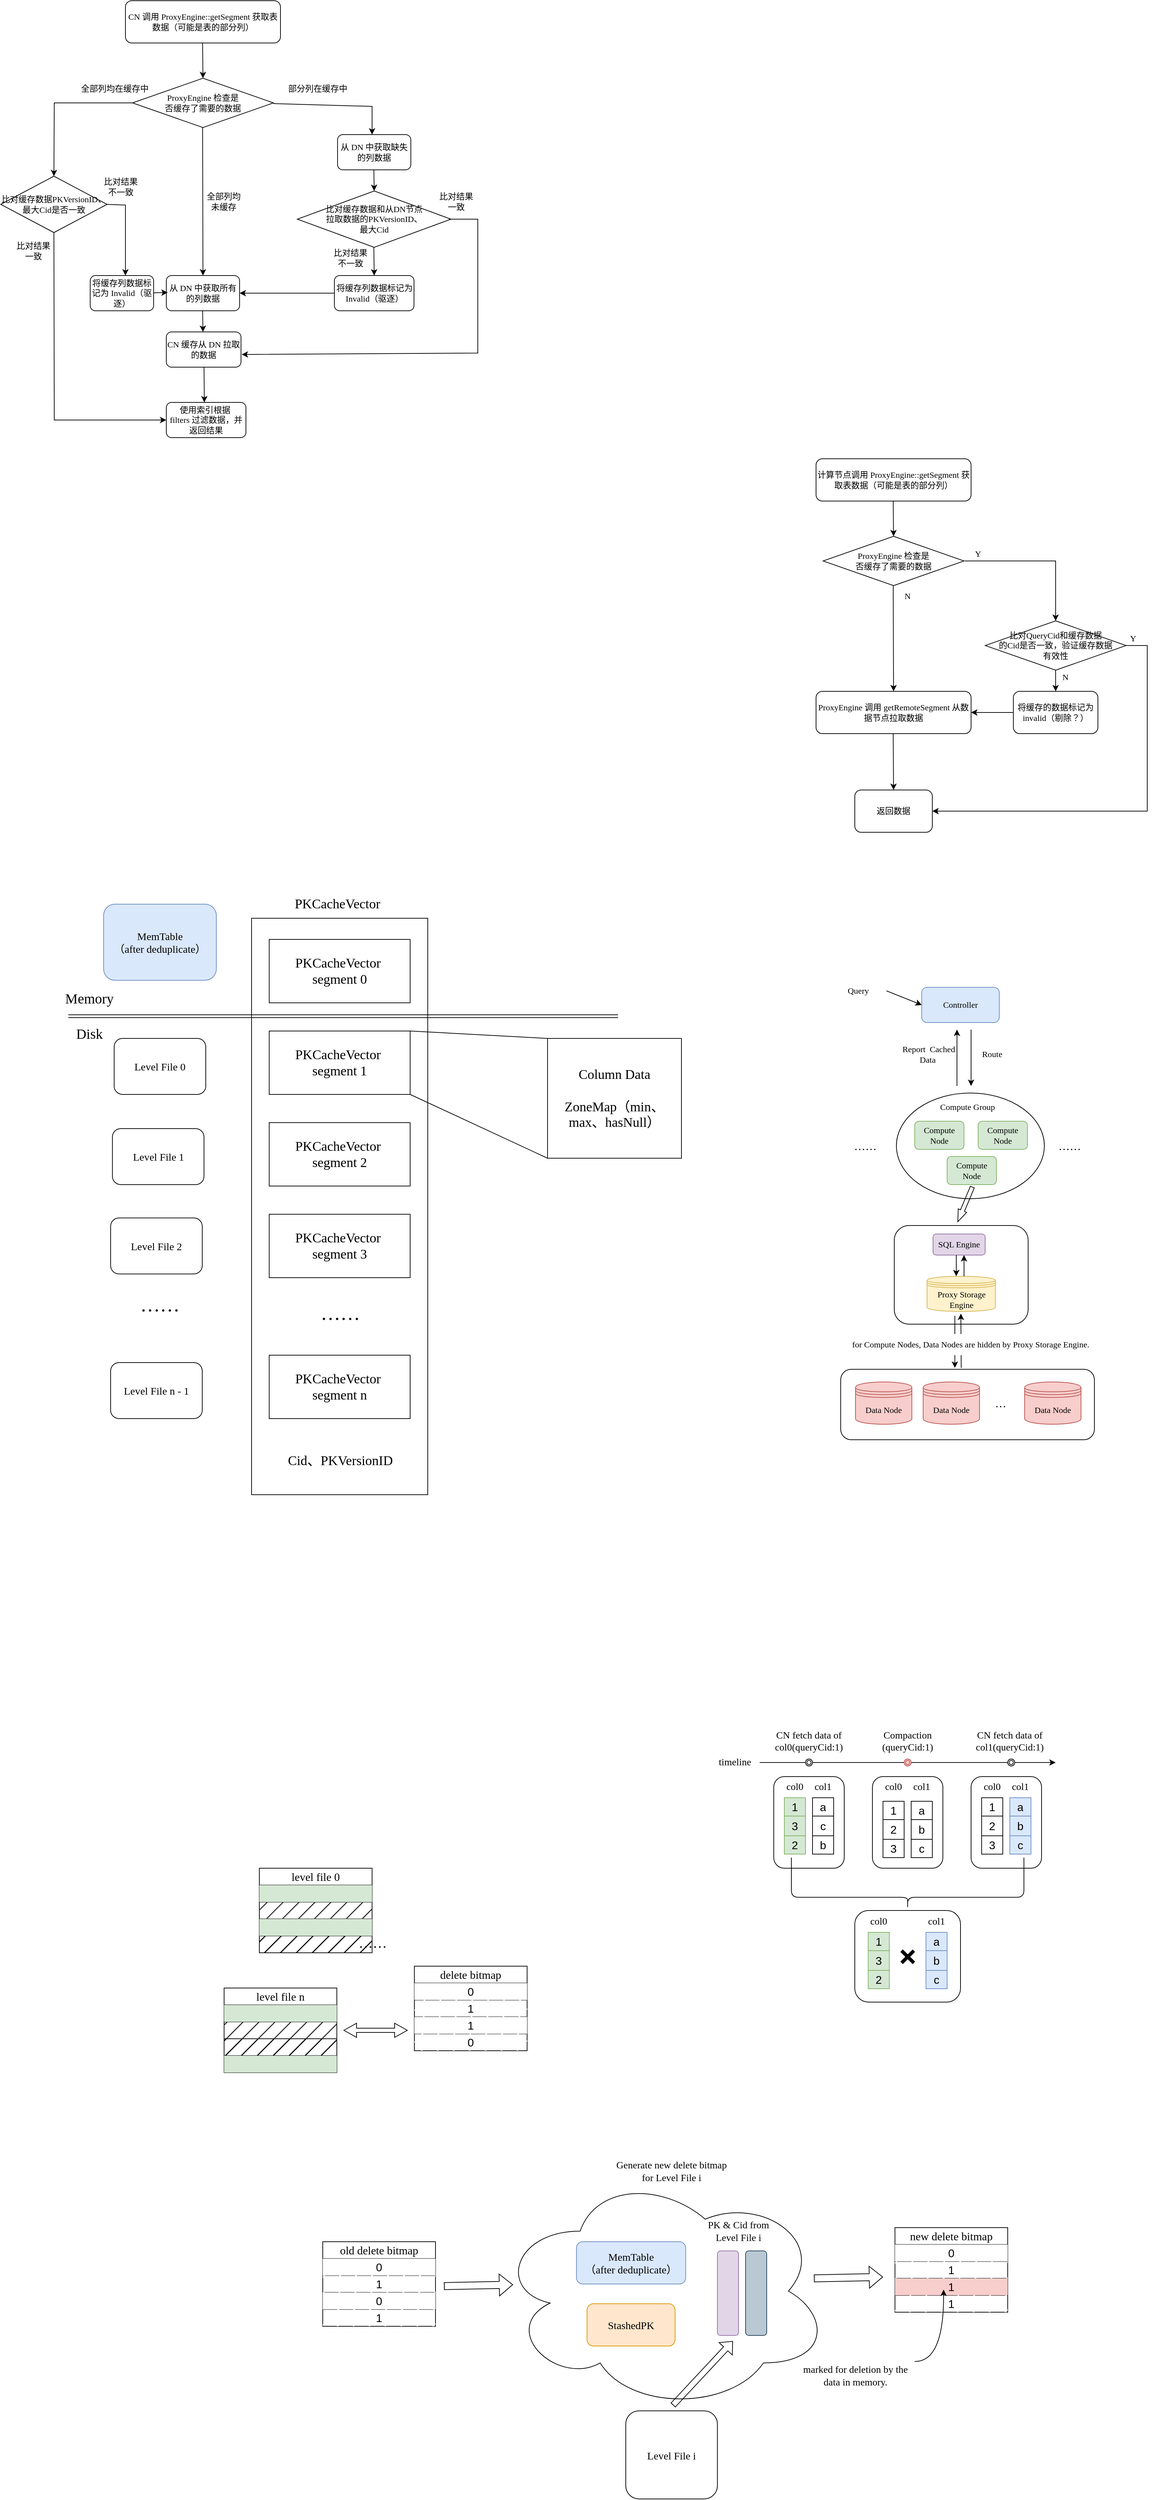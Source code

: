 <mxfile version="24.6.4" type="github">
  <diagram name="第 1 页" id="xPfh4IP5ZBfr27BcKs77">
    <mxGraphModel dx="2446" dy="3284" grid="1" gridSize="10" guides="1" tooltips="1" connect="1" arrows="1" fold="1" page="1" pageScale="1" pageWidth="827" pageHeight="1169" math="0" shadow="0">
      <root>
        <mxCell id="0" />
        <mxCell id="1" parent="0" />
        <mxCell id="Pok2jLCqyrNNW6y7tCXJ-306" value="" style="ellipse;shape=cloud;whiteSpace=wrap;html=1;fillColor=none;" parent="1" vertex="1">
          <mxGeometry x="-363" y="2690" width="473" height="340" as="geometry" />
        </mxCell>
        <mxCell id="Pok2jLCqyrNNW6y7tCXJ-65" value="" style="rounded=1;whiteSpace=wrap;html=1;fillColor=none;" parent="1" vertex="1">
          <mxGeometry x="125" y="1552" width="360" height="100" as="geometry" />
        </mxCell>
        <mxCell id="Pok2jLCqyrNNW6y7tCXJ-28" value="" style="ellipse;whiteSpace=wrap;html=1;fillColor=none;" parent="1" vertex="1">
          <mxGeometry x="204" y="1160" width="210" height="150" as="geometry" />
        </mxCell>
        <mxCell id="Pok2jLCqyrNNW6y7tCXJ-1" value="&lt;font face=&quot;Comic Sans MS&quot;&gt;计算节点调用 ProxyEngine::getSegment 获取表数据（可能是表的部分列）&lt;/font&gt;" style="rounded=1;whiteSpace=wrap;html=1;" parent="1" vertex="1">
          <mxGeometry x="90" y="260" width="220" height="60" as="geometry" />
        </mxCell>
        <mxCell id="Pok2jLCqyrNNW6y7tCXJ-2" value="" style="endArrow=classic;html=1;rounded=0;" parent="1" edge="1">
          <mxGeometry width="50" height="50" relative="1" as="geometry">
            <mxPoint x="199.5" y="320" as="sourcePoint" />
            <mxPoint x="200" y="370" as="targetPoint" />
          </mxGeometry>
        </mxCell>
        <mxCell id="Pok2jLCqyrNNW6y7tCXJ-3" value="&lt;font face=&quot;Comic Sans MS&quot;&gt;ProxyEngine 调用 getRemoteSegment 从数据节点拉取数据&lt;/font&gt;" style="rounded=1;whiteSpace=wrap;html=1;" parent="1" vertex="1">
          <mxGeometry x="90" y="590" width="220" height="60" as="geometry" />
        </mxCell>
        <mxCell id="Pok2jLCqyrNNW6y7tCXJ-4" value="&lt;span style=&quot;font-family: &amp;quot;Comic Sans MS&amp;quot;;&quot;&gt;ProxyEngine 检查是&lt;/span&gt;&lt;div&gt;&lt;span style=&quot;font-family: &amp;quot;Comic Sans MS&amp;quot;;&quot;&gt;否&lt;/span&gt;&lt;span style=&quot;font-family: &amp;quot;Comic Sans MS&amp;quot;; background-color: initial;&quot;&gt;缓存了需要的数据&lt;/span&gt;&lt;/div&gt;" style="rhombus;whiteSpace=wrap;html=1;" parent="1" vertex="1">
          <mxGeometry x="100" y="370" width="200" height="70" as="geometry" />
        </mxCell>
        <mxCell id="Pok2jLCqyrNNW6y7tCXJ-5" value="" style="endArrow=classic;html=1;rounded=0;entryX=0.5;entryY=0;entryDx=0;entryDy=0;" parent="1" target="Pok2jLCqyrNNW6y7tCXJ-3" edge="1">
          <mxGeometry width="50" height="50" relative="1" as="geometry">
            <mxPoint x="199.5" y="440" as="sourcePoint" />
            <mxPoint x="200" y="580" as="targetPoint" />
          </mxGeometry>
        </mxCell>
        <mxCell id="Pok2jLCqyrNNW6y7tCXJ-6" value="&lt;font face=&quot;Comic Sans MS&quot;&gt;N&lt;/font&gt;" style="text;html=1;align=center;verticalAlign=middle;whiteSpace=wrap;rounded=0;" parent="1" vertex="1">
          <mxGeometry x="190" y="440" width="60" height="30" as="geometry" />
        </mxCell>
        <mxCell id="Pok2jLCqyrNNW6y7tCXJ-8" value="" style="endArrow=classic;html=1;rounded=0;entryX=0.5;entryY=0;entryDx=0;entryDy=0;" parent="1" edge="1">
          <mxGeometry width="50" height="50" relative="1" as="geometry">
            <mxPoint x="301" y="405" as="sourcePoint" />
            <mxPoint x="430" y="490" as="targetPoint" />
            <Array as="points">
              <mxPoint x="430" y="405" />
            </Array>
          </mxGeometry>
        </mxCell>
        <mxCell id="Pok2jLCqyrNNW6y7tCXJ-9" value="&lt;font face=&quot;Comic Sans MS&quot;&gt;Y&lt;/font&gt;" style="text;html=1;align=center;verticalAlign=middle;whiteSpace=wrap;rounded=0;" parent="1" vertex="1">
          <mxGeometry x="290" y="380" width="60" height="30" as="geometry" />
        </mxCell>
        <mxCell id="Pok2jLCqyrNNW6y7tCXJ-15" value="&lt;span style=&quot;font-family: &amp;quot;Comic Sans MS&amp;quot;;&quot;&gt;比对QueryCid和缓存数据&lt;/span&gt;&lt;div&gt;&lt;span style=&quot;font-family: &amp;quot;Comic Sans MS&amp;quot;;&quot;&gt;的Cid是否一致，验证缓存数据&lt;/span&gt;&lt;/div&gt;&lt;div&gt;&lt;span style=&quot;font-family: &amp;quot;Comic Sans MS&amp;quot;; background-color: initial;&quot;&gt;有效性&lt;/span&gt;&lt;/div&gt;" style="rhombus;whiteSpace=wrap;html=1;" parent="1" vertex="1">
          <mxGeometry x="330" y="490" width="200" height="70" as="geometry" />
        </mxCell>
        <mxCell id="Pok2jLCqyrNNW6y7tCXJ-16" value="" style="endArrow=classic;html=1;rounded=0;" parent="1" edge="1">
          <mxGeometry width="50" height="50" relative="1" as="geometry">
            <mxPoint x="430" y="560" as="sourcePoint" />
            <mxPoint x="430" y="590" as="targetPoint" />
          </mxGeometry>
        </mxCell>
        <mxCell id="Pok2jLCqyrNNW6y7tCXJ-17" value="&lt;font face=&quot;Comic Sans MS&quot;&gt;N&lt;/font&gt;" style="text;html=1;align=center;verticalAlign=middle;whiteSpace=wrap;rounded=0;" parent="1" vertex="1">
          <mxGeometry x="414" y="555" width="60" height="30" as="geometry" />
        </mxCell>
        <mxCell id="Pok2jLCqyrNNW6y7tCXJ-18" value="" style="endArrow=classic;html=1;rounded=0;entryX=1;entryY=0.5;entryDx=0;entryDy=0;" parent="1" target="Pok2jLCqyrNNW6y7tCXJ-24" edge="1">
          <mxGeometry width="50" height="50" relative="1" as="geometry">
            <mxPoint x="530" y="525" as="sourcePoint" />
            <mxPoint x="440" y="770" as="targetPoint" />
            <Array as="points">
              <mxPoint x="560" y="525" />
              <mxPoint x="560" y="760" />
            </Array>
          </mxGeometry>
        </mxCell>
        <mxCell id="Pok2jLCqyrNNW6y7tCXJ-19" value="&lt;font face=&quot;Comic Sans MS&quot;&gt;Y&lt;/font&gt;" style="text;html=1;align=center;verticalAlign=middle;whiteSpace=wrap;rounded=0;" parent="1" vertex="1">
          <mxGeometry x="510" y="500" width="60" height="30" as="geometry" />
        </mxCell>
        <mxCell id="Pok2jLCqyrNNW6y7tCXJ-21" value="&lt;font face=&quot;Comic Sans MS&quot;&gt;将缓存的数据标记为invalid（剔除？）&lt;/font&gt;" style="rounded=1;whiteSpace=wrap;html=1;" parent="1" vertex="1">
          <mxGeometry x="370" y="590" width="120" height="60" as="geometry" />
        </mxCell>
        <mxCell id="Pok2jLCqyrNNW6y7tCXJ-22" value="" style="endArrow=classic;html=1;rounded=0;exitX=0;exitY=0.5;exitDx=0;exitDy=0;entryX=1;entryY=0.5;entryDx=0;entryDy=0;" parent="1" source="Pok2jLCqyrNNW6y7tCXJ-21" target="Pok2jLCqyrNNW6y7tCXJ-3" edge="1">
          <mxGeometry width="50" height="50" relative="1" as="geometry">
            <mxPoint x="319" y="540" as="sourcePoint" />
            <mxPoint x="319.5" y="620" as="targetPoint" />
          </mxGeometry>
        </mxCell>
        <mxCell id="Pok2jLCqyrNNW6y7tCXJ-23" value="" style="endArrow=classic;html=1;rounded=0;" parent="1" edge="1">
          <mxGeometry width="50" height="50" relative="1" as="geometry">
            <mxPoint x="199.5" y="650" as="sourcePoint" />
            <mxPoint x="200" y="730" as="targetPoint" />
          </mxGeometry>
        </mxCell>
        <mxCell id="Pok2jLCqyrNNW6y7tCXJ-24" value="&lt;font face=&quot;Comic Sans MS&quot;&gt;返回数据&lt;/font&gt;" style="rounded=1;whiteSpace=wrap;html=1;" parent="1" vertex="1">
          <mxGeometry x="145" y="730" width="110" height="60" as="geometry" />
        </mxCell>
        <mxCell id="Pok2jLCqyrNNW6y7tCXJ-25" value="&lt;font face=&quot;Comic Sans MS&quot;&gt;Controller&lt;/font&gt;" style="rounded=1;whiteSpace=wrap;html=1;fillColor=#dae8fc;strokeColor=#6c8ebf;" parent="1" vertex="1">
          <mxGeometry x="240" y="1010" width="110" height="50" as="geometry" />
        </mxCell>
        <mxCell id="Pok2jLCqyrNNW6y7tCXJ-26" value="&lt;font face=&quot;Comic Sans MS&quot;&gt;Query&lt;/font&gt;" style="text;html=1;align=center;verticalAlign=middle;whiteSpace=wrap;rounded=0;" parent="1" vertex="1">
          <mxGeometry x="110" y="1000" width="80" height="30" as="geometry" />
        </mxCell>
        <mxCell id="Pok2jLCqyrNNW6y7tCXJ-27" value="" style="endArrow=classic;html=1;rounded=0;entryX=0;entryY=0.5;entryDx=0;entryDy=0;exitX=1;exitY=0.5;exitDx=0;exitDy=0;" parent="1" source="Pok2jLCqyrNNW6y7tCXJ-26" target="Pok2jLCqyrNNW6y7tCXJ-25" edge="1">
          <mxGeometry width="50" height="50" relative="1" as="geometry">
            <mxPoint x="180" y="1035" as="sourcePoint" />
            <mxPoint x="180" y="980" as="targetPoint" />
          </mxGeometry>
        </mxCell>
        <mxCell id="Pok2jLCqyrNNW6y7tCXJ-29" value="" style="endArrow=classic;html=1;rounded=0;" parent="1" edge="1">
          <mxGeometry width="50" height="50" relative="1" as="geometry">
            <mxPoint x="310" y="1070" as="sourcePoint" />
            <mxPoint x="310" y="1150" as="targetPoint" />
          </mxGeometry>
        </mxCell>
        <mxCell id="Pok2jLCqyrNNW6y7tCXJ-30" value="" style="endArrow=classic;html=1;rounded=0;" parent="1" edge="1">
          <mxGeometry width="50" height="50" relative="1" as="geometry">
            <mxPoint x="290" y="1150" as="sourcePoint" />
            <mxPoint x="290" y="1070" as="targetPoint" />
          </mxGeometry>
        </mxCell>
        <mxCell id="Pok2jLCqyrNNW6y7tCXJ-31" value="&lt;font style=&quot;font-size: 16px;&quot; face=&quot;Comic Sans MS&quot;&gt;……&lt;/font&gt;" style="text;html=1;align=center;verticalAlign=middle;whiteSpace=wrap;rounded=0;" parent="1" vertex="1">
          <mxGeometry x="120" y="1220" width="80" height="30" as="geometry" />
        </mxCell>
        <mxCell id="Pok2jLCqyrNNW6y7tCXJ-32" value="&lt;font style=&quot;font-size: 16px;&quot; face=&quot;Comic Sans MS&quot;&gt;……&lt;/font&gt;" style="text;html=1;align=center;verticalAlign=middle;whiteSpace=wrap;rounded=0;" parent="1" vertex="1">
          <mxGeometry x="410" y="1220" width="80" height="30" as="geometry" />
        </mxCell>
        <mxCell id="Pok2jLCqyrNNW6y7tCXJ-33" value="&lt;font face=&quot;Comic Sans MS&quot;&gt;Compute Group&lt;/font&gt;" style="text;html=1;align=center;verticalAlign=middle;whiteSpace=wrap;rounded=0;" parent="1" vertex="1">
          <mxGeometry x="247" y="1170" width="116" height="20" as="geometry" />
        </mxCell>
        <mxCell id="Pok2jLCqyrNNW6y7tCXJ-35" value="&lt;font face=&quot;Comic Sans MS&quot;&gt;Compute Node&lt;/font&gt;" style="rounded=1;whiteSpace=wrap;html=1;fillColor=#d5e8d4;strokeColor=#82b366;" parent="1" vertex="1">
          <mxGeometry x="230" y="1200" width="70" height="40" as="geometry" />
        </mxCell>
        <mxCell id="Pok2jLCqyrNNW6y7tCXJ-36" value="&lt;font face=&quot;Comic Sans MS&quot;&gt;Route&lt;/font&gt;" style="text;html=1;align=center;verticalAlign=middle;whiteSpace=wrap;rounded=0;" parent="1" vertex="1">
          <mxGeometry x="300" y="1090" width="80" height="30" as="geometry" />
        </mxCell>
        <mxCell id="Pok2jLCqyrNNW6y7tCXJ-37" value="&lt;font face=&quot;Comic Sans MS&quot;&gt;Report&amp;nbsp; Cached Data&amp;nbsp;&lt;/font&gt;" style="text;html=1;align=center;verticalAlign=middle;whiteSpace=wrap;rounded=0;" parent="1" vertex="1">
          <mxGeometry x="210" y="1090" width="80" height="30" as="geometry" />
        </mxCell>
        <mxCell id="Pok2jLCqyrNNW6y7tCXJ-38" value="&lt;font face=&quot;Comic Sans MS&quot;&gt;Compute Node&lt;/font&gt;" style="rounded=1;whiteSpace=wrap;html=1;fillColor=#d5e8d4;strokeColor=#82b366;" parent="1" vertex="1">
          <mxGeometry x="276" y="1250" width="70" height="40" as="geometry" />
        </mxCell>
        <mxCell id="Pok2jLCqyrNNW6y7tCXJ-39" value="&lt;font face=&quot;Comic Sans MS&quot;&gt;Data Node&lt;/font&gt;" style="shape=datastore;whiteSpace=wrap;html=1;fillColor=#f8cecc;strokeColor=#b85450;" parent="1" vertex="1">
          <mxGeometry x="146" y="1570" width="80" height="60" as="geometry" />
        </mxCell>
        <mxCell id="Pok2jLCqyrNNW6y7tCXJ-40" value="&lt;font face=&quot;Comic Sans MS&quot;&gt;Data Node&lt;/font&gt;" style="shape=datastore;whiteSpace=wrap;html=1;fillColor=#f8cecc;strokeColor=#b85450;" parent="1" vertex="1">
          <mxGeometry x="242" y="1570" width="80" height="60" as="geometry" />
        </mxCell>
        <mxCell id="Pok2jLCqyrNNW6y7tCXJ-41" value="&lt;font face=&quot;Comic Sans MS&quot;&gt;Data Node&lt;/font&gt;" style="shape=datastore;whiteSpace=wrap;html=1;fillColor=#f8cecc;strokeColor=#b85450;" parent="1" vertex="1">
          <mxGeometry x="386" y="1570" width="80" height="60" as="geometry" />
        </mxCell>
        <mxCell id="Pok2jLCqyrNNW6y7tCXJ-43" value="&lt;font style=&quot;font-size: 16px;&quot; face=&quot;Comic Sans MS&quot;&gt;…&lt;/font&gt;" style="text;html=1;align=center;verticalAlign=middle;whiteSpace=wrap;rounded=0;" parent="1" vertex="1">
          <mxGeometry x="312" y="1585" width="80" height="30" as="geometry" />
        </mxCell>
        <mxCell id="Pok2jLCqyrNNW6y7tCXJ-45" value="&lt;font face=&quot;Comic Sans MS&quot;&gt;Compute Node&lt;/font&gt;" style="rounded=1;whiteSpace=wrap;html=1;fillColor=#d5e8d4;strokeColor=#82b366;" parent="1" vertex="1">
          <mxGeometry x="320" y="1200" width="70" height="40" as="geometry" />
        </mxCell>
        <mxCell id="Pok2jLCqyrNNW6y7tCXJ-48" value="" style="rounded=1;whiteSpace=wrap;html=1;" parent="1" vertex="1">
          <mxGeometry x="201" y="1348" width="190" height="140" as="geometry" />
        </mxCell>
        <mxCell id="Pok2jLCqyrNNW6y7tCXJ-49" value="&lt;font face=&quot;Comic Sans MS&quot;&gt;SQL Engine&lt;/font&gt;" style="rounded=1;whiteSpace=wrap;html=1;fillColor=#e1d5e7;strokeColor=#9673a6;" parent="1" vertex="1">
          <mxGeometry x="256" y="1360" width="74" height="30" as="geometry" />
        </mxCell>
        <mxCell id="Pok2jLCqyrNNW6y7tCXJ-52" value="&lt;font face=&quot;Comic Sans MS&quot;&gt;Proxy Storage Engine&lt;/font&gt;" style="shape=datastore;whiteSpace=wrap;html=1;fillColor=#fff2cc;strokeColor=#d6b656;" parent="1" vertex="1">
          <mxGeometry x="247.5" y="1420" width="97" height="50" as="geometry" />
        </mxCell>
        <mxCell id="Pok2jLCqyrNNW6y7tCXJ-53" value="" style="endArrow=classic;html=1;rounded=0;" parent="1" edge="1">
          <mxGeometry width="50" height="50" relative="1" as="geometry">
            <mxPoint x="289" y="1390" as="sourcePoint" />
            <mxPoint x="289" y="1420" as="targetPoint" />
          </mxGeometry>
        </mxCell>
        <mxCell id="Pok2jLCqyrNNW6y7tCXJ-54" value="" style="endArrow=classic;html=1;rounded=0;" parent="1" edge="1">
          <mxGeometry width="50" height="50" relative="1" as="geometry">
            <mxPoint x="300" y="1420" as="sourcePoint" />
            <mxPoint x="300" y="1390" as="targetPoint" />
          </mxGeometry>
        </mxCell>
        <mxCell id="Pok2jLCqyrNNW6y7tCXJ-61" value="" style="shape=flexArrow;endArrow=classic;html=1;rounded=0;width=6;endSize=5.33;endWidth=6;" parent="1" edge="1">
          <mxGeometry width="50" height="50" relative="1" as="geometry">
            <mxPoint x="312" y="1293" as="sourcePoint" />
            <mxPoint x="291" y="1343" as="targetPoint" />
          </mxGeometry>
        </mxCell>
        <mxCell id="Pok2jLCqyrNNW6y7tCXJ-77" value="" style="endArrow=classic;html=1;rounded=0;" parent="1" edge="1">
          <mxGeometry width="50" height="50" relative="1" as="geometry">
            <mxPoint x="296" y="1550" as="sourcePoint" />
            <mxPoint x="295.5" y="1473" as="targetPoint" />
          </mxGeometry>
        </mxCell>
        <mxCell id="Pok2jLCqyrNNW6y7tCXJ-78" value="" style="endArrow=classic;html=1;rounded=0;" parent="1" edge="1">
          <mxGeometry width="50" height="50" relative="1" as="geometry">
            <mxPoint x="287" y="1476" as="sourcePoint" />
            <mxPoint x="287" y="1550" as="targetPoint" />
          </mxGeometry>
        </mxCell>
        <mxCell id="Pok2jLCqyrNNW6y7tCXJ-63" value="&lt;font face=&quot;Comic Sans MS&quot;&gt;for Compute Nodes, Data Nodes are hidden by Proxy Storage Engine.&amp;nbsp;&lt;/font&gt;" style="text;html=1;align=center;verticalAlign=middle;whiteSpace=wrap;rounded=0;fillColor=default;" parent="1" vertex="1">
          <mxGeometry x="103" y="1502" width="416" height="30" as="geometry" />
        </mxCell>
        <mxCell id="Pok2jLCqyrNNW6y7tCXJ-80" value="" style="endArrow=classic;html=1;rounded=0;" parent="1" edge="1">
          <mxGeometry width="50" height="50" relative="1" as="geometry">
            <mxPoint x="10" y="2110" as="sourcePoint" />
            <mxPoint x="430" y="2110" as="targetPoint" />
          </mxGeometry>
        </mxCell>
        <mxCell id="Pok2jLCqyrNNW6y7tCXJ-81" value="&lt;font style=&quot;font-size: 14px;&quot; face=&quot;Comic Sans MS&quot;&gt;timeline&lt;/font&gt;" style="text;html=1;align=center;verticalAlign=middle;whiteSpace=wrap;rounded=0;" parent="1" vertex="1">
          <mxGeometry x="-65" y="2095" width="80" height="30" as="geometry" />
        </mxCell>
        <mxCell id="Pok2jLCqyrNNW6y7tCXJ-85" value="" style="ellipse;shape=doubleEllipse;whiteSpace=wrap;html=1;aspect=fixed;" parent="1" vertex="1">
          <mxGeometry x="75" y="2105" width="10" height="10" as="geometry" />
        </mxCell>
        <mxCell id="Pok2jLCqyrNNW6y7tCXJ-88" value="&lt;font face=&quot;Comic Sans MS&quot;&gt;&lt;span style=&quot;font-size: 14px;&quot;&gt;CN fetch data of&lt;/span&gt;&lt;/font&gt;&lt;div&gt;&lt;font face=&quot;Comic Sans MS&quot;&gt;&lt;span style=&quot;font-size: 14px;&quot;&gt;col0(queryCid:1)&lt;/span&gt;&lt;/font&gt;&lt;/div&gt;" style="text;html=1;align=center;verticalAlign=middle;whiteSpace=wrap;rounded=0;" parent="1" vertex="1">
          <mxGeometry x="15" y="2065" width="130" height="30" as="geometry" />
        </mxCell>
        <mxCell id="Pok2jLCqyrNNW6y7tCXJ-89" value="" style="rounded=1;whiteSpace=wrap;html=1;" parent="1" vertex="1">
          <mxGeometry x="30" y="2130" width="100" height="130" as="geometry" />
        </mxCell>
        <mxCell id="Pok2jLCqyrNNW6y7tCXJ-107" value="&lt;font style=&quot;font-size: 14px;&quot; face=&quot;Comic Sans MS&quot;&gt;col0&lt;/font&gt;" style="text;html=1;align=center;verticalAlign=middle;whiteSpace=wrap;rounded=0;" parent="1" vertex="1">
          <mxGeometry x="20" y="2130" width="80" height="30" as="geometry" />
        </mxCell>
        <mxCell id="Pok2jLCqyrNNW6y7tCXJ-130" value="&lt;font style=&quot;font-size: 14px;&quot; face=&quot;Comic Sans MS&quot;&gt;col1&lt;/font&gt;" style="text;html=1;align=center;verticalAlign=middle;whiteSpace=wrap;rounded=0;" parent="1" vertex="1">
          <mxGeometry x="60" y="2130" width="80" height="30" as="geometry" />
        </mxCell>
        <mxCell id="Pok2jLCqyrNNW6y7tCXJ-132" value="" style="shape=table;startSize=0;container=1;collapsible=0;childLayout=tableLayout;fontSize=16;fillColor=#d5e8d4;strokeColor=#82b366;" parent="1" vertex="1">
          <mxGeometry x="45" y="2160" width="30" height="80" as="geometry" />
        </mxCell>
        <mxCell id="Pok2jLCqyrNNW6y7tCXJ-133" value="" style="shape=tableRow;horizontal=0;startSize=0;swimlaneHead=0;swimlaneBody=0;strokeColor=inherit;top=0;left=0;bottom=0;right=0;collapsible=0;dropTarget=0;fillColor=none;points=[[0,0.5],[1,0.5]];portConstraint=eastwest;fontSize=16;" parent="Pok2jLCqyrNNW6y7tCXJ-132" vertex="1">
          <mxGeometry width="30" height="26" as="geometry" />
        </mxCell>
        <mxCell id="Pok2jLCqyrNNW6y7tCXJ-134" value="1" style="shape=partialRectangle;html=1;whiteSpace=wrap;connectable=0;strokeColor=inherit;overflow=hidden;fillColor=none;top=0;left=0;bottom=0;right=0;pointerEvents=1;fontSize=16;" parent="Pok2jLCqyrNNW6y7tCXJ-133" vertex="1">
          <mxGeometry width="30" height="26" as="geometry">
            <mxRectangle width="30" height="26" as="alternateBounds" />
          </mxGeometry>
        </mxCell>
        <mxCell id="Pok2jLCqyrNNW6y7tCXJ-137" value="" style="shape=tableRow;horizontal=0;startSize=0;swimlaneHead=0;swimlaneBody=0;strokeColor=inherit;top=0;left=0;bottom=0;right=0;collapsible=0;dropTarget=0;fillColor=none;points=[[0,0.5],[1,0.5]];portConstraint=eastwest;fontSize=16;" parent="Pok2jLCqyrNNW6y7tCXJ-132" vertex="1">
          <mxGeometry y="26" width="30" height="28" as="geometry" />
        </mxCell>
        <mxCell id="Pok2jLCqyrNNW6y7tCXJ-138" value="3" style="shape=partialRectangle;html=1;whiteSpace=wrap;connectable=0;strokeColor=inherit;overflow=hidden;fillColor=none;top=0;left=0;bottom=0;right=0;pointerEvents=1;fontSize=16;" parent="Pok2jLCqyrNNW6y7tCXJ-137" vertex="1">
          <mxGeometry width="30" height="28" as="geometry">
            <mxRectangle width="30" height="28" as="alternateBounds" />
          </mxGeometry>
        </mxCell>
        <mxCell id="Pok2jLCqyrNNW6y7tCXJ-141" value="" style="shape=tableRow;horizontal=0;startSize=0;swimlaneHead=0;swimlaneBody=0;strokeColor=inherit;top=0;left=0;bottom=0;right=0;collapsible=0;dropTarget=0;fillColor=none;points=[[0,0.5],[1,0.5]];portConstraint=eastwest;fontSize=16;" parent="Pok2jLCqyrNNW6y7tCXJ-132" vertex="1">
          <mxGeometry y="54" width="30" height="26" as="geometry" />
        </mxCell>
        <mxCell id="Pok2jLCqyrNNW6y7tCXJ-142" value="2" style="shape=partialRectangle;html=1;whiteSpace=wrap;connectable=0;strokeColor=inherit;overflow=hidden;fillColor=none;top=0;left=0;bottom=0;right=0;pointerEvents=1;fontSize=16;" parent="Pok2jLCqyrNNW6y7tCXJ-141" vertex="1">
          <mxGeometry width="30" height="26" as="geometry">
            <mxRectangle width="30" height="26" as="alternateBounds" />
          </mxGeometry>
        </mxCell>
        <mxCell id="Pok2jLCqyrNNW6y7tCXJ-145" value="" style="shape=table;startSize=0;container=1;collapsible=0;childLayout=tableLayout;fontSize=16;" parent="1" vertex="1">
          <mxGeometry x="85" y="2160" width="30" height="80" as="geometry" />
        </mxCell>
        <mxCell id="Pok2jLCqyrNNW6y7tCXJ-146" value="" style="shape=tableRow;horizontal=0;startSize=0;swimlaneHead=0;swimlaneBody=0;strokeColor=inherit;top=0;left=0;bottom=0;right=0;collapsible=0;dropTarget=0;fillColor=none;points=[[0,0.5],[1,0.5]];portConstraint=eastwest;fontSize=16;" parent="Pok2jLCqyrNNW6y7tCXJ-145" vertex="1">
          <mxGeometry width="30" height="26" as="geometry" />
        </mxCell>
        <mxCell id="Pok2jLCqyrNNW6y7tCXJ-147" value="a" style="shape=partialRectangle;html=1;whiteSpace=wrap;connectable=0;strokeColor=inherit;overflow=hidden;fillColor=none;top=0;left=0;bottom=0;right=0;pointerEvents=1;fontSize=16;" parent="Pok2jLCqyrNNW6y7tCXJ-146" vertex="1">
          <mxGeometry width="30" height="26" as="geometry">
            <mxRectangle width="30" height="26" as="alternateBounds" />
          </mxGeometry>
        </mxCell>
        <mxCell id="Pok2jLCqyrNNW6y7tCXJ-148" value="" style="shape=tableRow;horizontal=0;startSize=0;swimlaneHead=0;swimlaneBody=0;strokeColor=inherit;top=0;left=0;bottom=0;right=0;collapsible=0;dropTarget=0;fillColor=none;points=[[0,0.5],[1,0.5]];portConstraint=eastwest;fontSize=16;" parent="Pok2jLCqyrNNW6y7tCXJ-145" vertex="1">
          <mxGeometry y="26" width="30" height="28" as="geometry" />
        </mxCell>
        <mxCell id="Pok2jLCqyrNNW6y7tCXJ-149" value="c" style="shape=partialRectangle;html=1;whiteSpace=wrap;connectable=0;strokeColor=inherit;overflow=hidden;fillColor=none;top=0;left=0;bottom=0;right=0;pointerEvents=1;fontSize=16;" parent="Pok2jLCqyrNNW6y7tCXJ-148" vertex="1">
          <mxGeometry width="30" height="28" as="geometry">
            <mxRectangle width="30" height="28" as="alternateBounds" />
          </mxGeometry>
        </mxCell>
        <mxCell id="Pok2jLCqyrNNW6y7tCXJ-150" value="" style="shape=tableRow;horizontal=0;startSize=0;swimlaneHead=0;swimlaneBody=0;strokeColor=inherit;top=0;left=0;bottom=0;right=0;collapsible=0;dropTarget=0;fillColor=none;points=[[0,0.5],[1,0.5]];portConstraint=eastwest;fontSize=16;" parent="Pok2jLCqyrNNW6y7tCXJ-145" vertex="1">
          <mxGeometry y="54" width="30" height="26" as="geometry" />
        </mxCell>
        <mxCell id="Pok2jLCqyrNNW6y7tCXJ-151" value="b" style="shape=partialRectangle;html=1;whiteSpace=wrap;connectable=0;strokeColor=inherit;overflow=hidden;fillColor=none;top=0;left=0;bottom=0;right=0;pointerEvents=1;fontSize=16;" parent="Pok2jLCqyrNNW6y7tCXJ-150" vertex="1">
          <mxGeometry width="30" height="26" as="geometry">
            <mxRectangle width="30" height="26" as="alternateBounds" />
          </mxGeometry>
        </mxCell>
        <mxCell id="Pok2jLCqyrNNW6y7tCXJ-152" value="" style="ellipse;shape=doubleEllipse;whiteSpace=wrap;html=1;aspect=fixed;fillColor=#f8cecc;strokeColor=#b85450;" parent="1" vertex="1">
          <mxGeometry x="215" y="2105" width="10" height="10" as="geometry" />
        </mxCell>
        <mxCell id="Pok2jLCqyrNNW6y7tCXJ-153" value="&lt;font face=&quot;Comic Sans MS&quot;&gt;&lt;span style=&quot;font-size: 14px;&quot;&gt;Compaction&lt;/span&gt;&lt;/font&gt;&lt;div&gt;&lt;font face=&quot;Comic Sans MS&quot;&gt;&lt;span style=&quot;font-size: 14px;&quot;&gt;(queryCid:1)&lt;/span&gt;&lt;/font&gt;&lt;/div&gt;" style="text;html=1;align=center;verticalAlign=middle;whiteSpace=wrap;rounded=0;" parent="1" vertex="1">
          <mxGeometry x="155" y="2065" width="130" height="30" as="geometry" />
        </mxCell>
        <mxCell id="Pok2jLCqyrNNW6y7tCXJ-156" value="&lt;span style=&quot;color: rgba(0, 0, 0, 0); font-family: monospace; font-size: 0px; text-align: start; text-wrap: nowrap;&quot;&gt;%3CmxGraphModel%3E%3Croot%3E%3CmxCell%20id%3D%220%22%2F%3E%3CmxCell%20id%3D%221%22%20parent%3D%220%22%2F%3E%3CmxCell%20id%3D%222%22%20value%3D%22%26lt%3Bfont%20face%3D%26quot%3BComic%20Sans%20MS%26quot%3B%26gt%3B%26lt%3Bspan%20style%3D%26quot%3Bfont-size%3A%2014px%3B%26quot%3B%26gt%3BCompaction%26lt%3B%2Fspan%26gt%3B%26lt%3B%2Ffont%26gt%3B%26lt%3Bdiv%26gt%3B%26lt%3Bfont%20face%3D%26quot%3BComic%20Sans%20MS%26quot%3B%26gt%3B%26lt%3Bspan%20style%3D%26quot%3Bfont-size%3A%2014px%3B%26quot%3B%26gt%3B(queryCid%3A1)%26lt%3B%2Fspan%26gt%3B%26lt%3B%2Ffont%26gt%3B%26lt%3B%2Fdiv%26gt%3B%22%20style%3D%22text%3Bhtml%3D1%3Balign%3Dcenter%3BverticalAlign%3Dmiddle%3BwhiteSpace%3Dwrap%3Brounded%3D0%3B%22%20vertex%3D%221%22%20parent%3D%221%22%3E%3CmxGeometry%20x%3D%22130%22%20y%3D%222065%22%20width%3D%22130%22%20height%3D%2230%22%20as%3D%22geometry%22%2F%3E%3C%2FmxCell%3E%3C%2Froot%3E%3C%2FmxGraphModel%3E&lt;/span&gt;" style="text;html=1;align=center;verticalAlign=middle;whiteSpace=wrap;rounded=0;" parent="1" vertex="1">
          <mxGeometry x="240" y="2065" width="130" height="30" as="geometry" />
        </mxCell>
        <mxCell id="Pok2jLCqyrNNW6y7tCXJ-157" value="&lt;font face=&quot;Comic Sans MS&quot;&gt;&lt;span style=&quot;font-size: 14px;&quot;&gt;CN fetch data of&lt;/span&gt;&lt;/font&gt;&lt;div&gt;&lt;font face=&quot;Comic Sans MS&quot;&gt;&lt;span style=&quot;font-size: 14px;&quot;&gt;col1(queryCid:1)&lt;/span&gt;&lt;/font&gt;&lt;/div&gt;" style="text;html=1;align=center;verticalAlign=middle;whiteSpace=wrap;rounded=0;" parent="1" vertex="1">
          <mxGeometry x="300" y="2065" width="130" height="30" as="geometry" />
        </mxCell>
        <mxCell id="Pok2jLCqyrNNW6y7tCXJ-159" value="" style="ellipse;shape=doubleEllipse;whiteSpace=wrap;html=1;aspect=fixed;" parent="1" vertex="1">
          <mxGeometry x="362" y="2105" width="10" height="10" as="geometry" />
        </mxCell>
        <mxCell id="Pok2jLCqyrNNW6y7tCXJ-160" value="" style="rounded=1;whiteSpace=wrap;html=1;" parent="1" vertex="1">
          <mxGeometry x="310" y="2130" width="100" height="130" as="geometry" />
        </mxCell>
        <mxCell id="Pok2jLCqyrNNW6y7tCXJ-161" value="&lt;font style=&quot;font-size: 14px;&quot; face=&quot;Comic Sans MS&quot;&gt;col0&lt;/font&gt;" style="text;html=1;align=center;verticalAlign=middle;whiteSpace=wrap;rounded=0;" parent="1" vertex="1">
          <mxGeometry x="300" y="2130" width="80" height="30" as="geometry" />
        </mxCell>
        <mxCell id="Pok2jLCqyrNNW6y7tCXJ-162" value="&lt;font style=&quot;font-size: 14px;&quot; face=&quot;Comic Sans MS&quot;&gt;col1&lt;/font&gt;" style="text;html=1;align=center;verticalAlign=middle;whiteSpace=wrap;rounded=0;" parent="1" vertex="1">
          <mxGeometry x="340" y="2130" width="80" height="30" as="geometry" />
        </mxCell>
        <mxCell id="Pok2jLCqyrNNW6y7tCXJ-163" value="" style="shape=table;startSize=0;container=1;collapsible=0;childLayout=tableLayout;fontSize=16;fillColor=#dae8fc;strokeColor=#6c8ebf;" parent="1" vertex="1">
          <mxGeometry x="365" y="2160" width="30" height="80" as="geometry" />
        </mxCell>
        <mxCell id="Pok2jLCqyrNNW6y7tCXJ-164" value="" style="shape=tableRow;horizontal=0;startSize=0;swimlaneHead=0;swimlaneBody=0;strokeColor=inherit;top=0;left=0;bottom=0;right=0;collapsible=0;dropTarget=0;fillColor=none;points=[[0,0.5],[1,0.5]];portConstraint=eastwest;fontSize=16;" parent="Pok2jLCqyrNNW6y7tCXJ-163" vertex="1">
          <mxGeometry width="30" height="26" as="geometry" />
        </mxCell>
        <mxCell id="Pok2jLCqyrNNW6y7tCXJ-165" value="a" style="shape=partialRectangle;html=1;whiteSpace=wrap;connectable=0;strokeColor=inherit;overflow=hidden;fillColor=none;top=0;left=0;bottom=0;right=0;pointerEvents=1;fontSize=16;" parent="Pok2jLCqyrNNW6y7tCXJ-164" vertex="1">
          <mxGeometry width="30" height="26" as="geometry">
            <mxRectangle width="30" height="26" as="alternateBounds" />
          </mxGeometry>
        </mxCell>
        <mxCell id="Pok2jLCqyrNNW6y7tCXJ-166" value="" style="shape=tableRow;horizontal=0;startSize=0;swimlaneHead=0;swimlaneBody=0;strokeColor=inherit;top=0;left=0;bottom=0;right=0;collapsible=0;dropTarget=0;fillColor=none;points=[[0,0.5],[1,0.5]];portConstraint=eastwest;fontSize=16;" parent="Pok2jLCqyrNNW6y7tCXJ-163" vertex="1">
          <mxGeometry y="26" width="30" height="28" as="geometry" />
        </mxCell>
        <mxCell id="Pok2jLCqyrNNW6y7tCXJ-167" value="b" style="shape=partialRectangle;html=1;whiteSpace=wrap;connectable=0;strokeColor=inherit;overflow=hidden;fillColor=none;top=0;left=0;bottom=0;right=0;pointerEvents=1;fontSize=16;" parent="Pok2jLCqyrNNW6y7tCXJ-166" vertex="1">
          <mxGeometry width="30" height="28" as="geometry">
            <mxRectangle width="30" height="28" as="alternateBounds" />
          </mxGeometry>
        </mxCell>
        <mxCell id="Pok2jLCqyrNNW6y7tCXJ-168" value="" style="shape=tableRow;horizontal=0;startSize=0;swimlaneHead=0;swimlaneBody=0;strokeColor=inherit;top=0;left=0;bottom=0;right=0;collapsible=0;dropTarget=0;fillColor=none;points=[[0,0.5],[1,0.5]];portConstraint=eastwest;fontSize=16;" parent="Pok2jLCqyrNNW6y7tCXJ-163" vertex="1">
          <mxGeometry y="54" width="30" height="26" as="geometry" />
        </mxCell>
        <mxCell id="Pok2jLCqyrNNW6y7tCXJ-169" value="c" style="shape=partialRectangle;html=1;whiteSpace=wrap;connectable=0;strokeColor=inherit;overflow=hidden;fillColor=none;top=0;left=0;bottom=0;right=0;pointerEvents=1;fontSize=16;" parent="Pok2jLCqyrNNW6y7tCXJ-168" vertex="1">
          <mxGeometry width="30" height="26" as="geometry">
            <mxRectangle width="30" height="26" as="alternateBounds" />
          </mxGeometry>
        </mxCell>
        <mxCell id="Pok2jLCqyrNNW6y7tCXJ-170" value="" style="shape=table;startSize=0;container=1;collapsible=0;childLayout=tableLayout;fontSize=16;" parent="1" vertex="1">
          <mxGeometry x="325" y="2160" width="30" height="80" as="geometry" />
        </mxCell>
        <mxCell id="Pok2jLCqyrNNW6y7tCXJ-171" value="" style="shape=tableRow;horizontal=0;startSize=0;swimlaneHead=0;swimlaneBody=0;strokeColor=inherit;top=0;left=0;bottom=0;right=0;collapsible=0;dropTarget=0;fillColor=none;points=[[0,0.5],[1,0.5]];portConstraint=eastwest;fontSize=16;" parent="Pok2jLCqyrNNW6y7tCXJ-170" vertex="1">
          <mxGeometry width="30" height="26" as="geometry" />
        </mxCell>
        <mxCell id="Pok2jLCqyrNNW6y7tCXJ-172" value="1" style="shape=partialRectangle;html=1;whiteSpace=wrap;connectable=0;strokeColor=inherit;overflow=hidden;fillColor=none;top=0;left=0;bottom=0;right=0;pointerEvents=1;fontSize=16;" parent="Pok2jLCqyrNNW6y7tCXJ-171" vertex="1">
          <mxGeometry width="30" height="26" as="geometry">
            <mxRectangle width="30" height="26" as="alternateBounds" />
          </mxGeometry>
        </mxCell>
        <mxCell id="Pok2jLCqyrNNW6y7tCXJ-173" value="" style="shape=tableRow;horizontal=0;startSize=0;swimlaneHead=0;swimlaneBody=0;strokeColor=inherit;top=0;left=0;bottom=0;right=0;collapsible=0;dropTarget=0;fillColor=none;points=[[0,0.5],[1,0.5]];portConstraint=eastwest;fontSize=16;" parent="Pok2jLCqyrNNW6y7tCXJ-170" vertex="1">
          <mxGeometry y="26" width="30" height="28" as="geometry" />
        </mxCell>
        <mxCell id="Pok2jLCqyrNNW6y7tCXJ-174" value="2" style="shape=partialRectangle;html=1;whiteSpace=wrap;connectable=0;strokeColor=inherit;overflow=hidden;fillColor=none;top=0;left=0;bottom=0;right=0;pointerEvents=1;fontSize=16;" parent="Pok2jLCqyrNNW6y7tCXJ-173" vertex="1">
          <mxGeometry width="30" height="28" as="geometry">
            <mxRectangle width="30" height="28" as="alternateBounds" />
          </mxGeometry>
        </mxCell>
        <mxCell id="Pok2jLCqyrNNW6y7tCXJ-175" value="" style="shape=tableRow;horizontal=0;startSize=0;swimlaneHead=0;swimlaneBody=0;strokeColor=inherit;top=0;left=0;bottom=0;right=0;collapsible=0;dropTarget=0;fillColor=none;points=[[0,0.5],[1,0.5]];portConstraint=eastwest;fontSize=16;" parent="Pok2jLCqyrNNW6y7tCXJ-170" vertex="1">
          <mxGeometry y="54" width="30" height="26" as="geometry" />
        </mxCell>
        <mxCell id="Pok2jLCqyrNNW6y7tCXJ-176" value="3" style="shape=partialRectangle;html=1;whiteSpace=wrap;connectable=0;strokeColor=inherit;overflow=hidden;fillColor=none;top=0;left=0;bottom=0;right=0;pointerEvents=1;fontSize=16;" parent="Pok2jLCqyrNNW6y7tCXJ-175" vertex="1">
          <mxGeometry width="30" height="26" as="geometry">
            <mxRectangle width="30" height="26" as="alternateBounds" />
          </mxGeometry>
        </mxCell>
        <mxCell id="Pok2jLCqyrNNW6y7tCXJ-177" value="" style="shape=curlyBracket;whiteSpace=wrap;html=1;rounded=1;flipH=1;labelPosition=right;verticalLabelPosition=middle;align=left;verticalAlign=middle;rotation=90;size=0.224;" parent="1" vertex="1">
          <mxGeometry x="183.75" y="2116.25" width="72.5" height="330" as="geometry" />
        </mxCell>
        <mxCell id="Pok2jLCqyrNNW6y7tCXJ-178" value="" style="rounded=1;whiteSpace=wrap;html=1;" parent="1" vertex="1">
          <mxGeometry x="145" y="2320" width="150" height="130" as="geometry" />
        </mxCell>
        <mxCell id="Pok2jLCqyrNNW6y7tCXJ-179" value="&lt;font style=&quot;font-size: 14px;&quot; face=&quot;Comic Sans MS&quot;&gt;col0&lt;/font&gt;" style="text;html=1;align=center;verticalAlign=middle;whiteSpace=wrap;rounded=0;" parent="1" vertex="1">
          <mxGeometry x="139" y="2321" width="80" height="30" as="geometry" />
        </mxCell>
        <mxCell id="Pok2jLCqyrNNW6y7tCXJ-180" value="&lt;font style=&quot;font-size: 14px;&quot; face=&quot;Comic Sans MS&quot;&gt;col1&lt;/font&gt;" style="text;html=1;align=center;verticalAlign=middle;whiteSpace=wrap;rounded=0;" parent="1" vertex="1">
          <mxGeometry x="221" y="2321" width="80" height="30" as="geometry" />
        </mxCell>
        <mxCell id="Pok2jLCqyrNNW6y7tCXJ-181" value="" style="shape=table;startSize=0;container=1;collapsible=0;childLayout=tableLayout;fontSize=16;fillColor=#dae8fc;strokeColor=#6c8ebf;" parent="1" vertex="1">
          <mxGeometry x="246" y="2351" width="30" height="80" as="geometry" />
        </mxCell>
        <mxCell id="Pok2jLCqyrNNW6y7tCXJ-182" value="" style="shape=tableRow;horizontal=0;startSize=0;swimlaneHead=0;swimlaneBody=0;strokeColor=inherit;top=0;left=0;bottom=0;right=0;collapsible=0;dropTarget=0;fillColor=none;points=[[0,0.5],[1,0.5]];portConstraint=eastwest;fontSize=16;" parent="Pok2jLCqyrNNW6y7tCXJ-181" vertex="1">
          <mxGeometry width="30" height="26" as="geometry" />
        </mxCell>
        <mxCell id="Pok2jLCqyrNNW6y7tCXJ-183" value="a" style="shape=partialRectangle;html=1;whiteSpace=wrap;connectable=0;strokeColor=inherit;overflow=hidden;fillColor=none;top=0;left=0;bottom=0;right=0;pointerEvents=1;fontSize=16;" parent="Pok2jLCqyrNNW6y7tCXJ-182" vertex="1">
          <mxGeometry width="30" height="26" as="geometry">
            <mxRectangle width="30" height="26" as="alternateBounds" />
          </mxGeometry>
        </mxCell>
        <mxCell id="Pok2jLCqyrNNW6y7tCXJ-184" value="" style="shape=tableRow;horizontal=0;startSize=0;swimlaneHead=0;swimlaneBody=0;strokeColor=inherit;top=0;left=0;bottom=0;right=0;collapsible=0;dropTarget=0;fillColor=none;points=[[0,0.5],[1,0.5]];portConstraint=eastwest;fontSize=16;" parent="Pok2jLCqyrNNW6y7tCXJ-181" vertex="1">
          <mxGeometry y="26" width="30" height="28" as="geometry" />
        </mxCell>
        <mxCell id="Pok2jLCqyrNNW6y7tCXJ-185" value="b" style="shape=partialRectangle;html=1;whiteSpace=wrap;connectable=0;strokeColor=inherit;overflow=hidden;fillColor=none;top=0;left=0;bottom=0;right=0;pointerEvents=1;fontSize=16;" parent="Pok2jLCqyrNNW6y7tCXJ-184" vertex="1">
          <mxGeometry width="30" height="28" as="geometry">
            <mxRectangle width="30" height="28" as="alternateBounds" />
          </mxGeometry>
        </mxCell>
        <mxCell id="Pok2jLCqyrNNW6y7tCXJ-186" value="" style="shape=tableRow;horizontal=0;startSize=0;swimlaneHead=0;swimlaneBody=0;strokeColor=inherit;top=0;left=0;bottom=0;right=0;collapsible=0;dropTarget=0;fillColor=none;points=[[0,0.5],[1,0.5]];portConstraint=eastwest;fontSize=16;" parent="Pok2jLCqyrNNW6y7tCXJ-181" vertex="1">
          <mxGeometry y="54" width="30" height="26" as="geometry" />
        </mxCell>
        <mxCell id="Pok2jLCqyrNNW6y7tCXJ-187" value="c" style="shape=partialRectangle;html=1;whiteSpace=wrap;connectable=0;strokeColor=inherit;overflow=hidden;fillColor=none;top=0;left=0;bottom=0;right=0;pointerEvents=1;fontSize=16;" parent="Pok2jLCqyrNNW6y7tCXJ-186" vertex="1">
          <mxGeometry width="30" height="26" as="geometry">
            <mxRectangle width="30" height="26" as="alternateBounds" />
          </mxGeometry>
        </mxCell>
        <mxCell id="Pok2jLCqyrNNW6y7tCXJ-195" value="" style="shape=table;startSize=0;container=1;collapsible=0;childLayout=tableLayout;fontSize=16;fillColor=#d5e8d4;strokeColor=#82b366;" parent="1" vertex="1">
          <mxGeometry x="164" y="2351" width="30" height="80" as="geometry" />
        </mxCell>
        <mxCell id="Pok2jLCqyrNNW6y7tCXJ-196" value="" style="shape=tableRow;horizontal=0;startSize=0;swimlaneHead=0;swimlaneBody=0;strokeColor=inherit;top=0;left=0;bottom=0;right=0;collapsible=0;dropTarget=0;fillColor=none;points=[[0,0.5],[1,0.5]];portConstraint=eastwest;fontSize=16;" parent="Pok2jLCqyrNNW6y7tCXJ-195" vertex="1">
          <mxGeometry width="30" height="26" as="geometry" />
        </mxCell>
        <mxCell id="Pok2jLCqyrNNW6y7tCXJ-197" value="1" style="shape=partialRectangle;html=1;whiteSpace=wrap;connectable=0;strokeColor=inherit;overflow=hidden;fillColor=none;top=0;left=0;bottom=0;right=0;pointerEvents=1;fontSize=16;" parent="Pok2jLCqyrNNW6y7tCXJ-196" vertex="1">
          <mxGeometry width="30" height="26" as="geometry">
            <mxRectangle width="30" height="26" as="alternateBounds" />
          </mxGeometry>
        </mxCell>
        <mxCell id="Pok2jLCqyrNNW6y7tCXJ-198" value="" style="shape=tableRow;horizontal=0;startSize=0;swimlaneHead=0;swimlaneBody=0;strokeColor=inherit;top=0;left=0;bottom=0;right=0;collapsible=0;dropTarget=0;fillColor=none;points=[[0,0.5],[1,0.5]];portConstraint=eastwest;fontSize=16;" parent="Pok2jLCqyrNNW6y7tCXJ-195" vertex="1">
          <mxGeometry y="26" width="30" height="28" as="geometry" />
        </mxCell>
        <mxCell id="Pok2jLCqyrNNW6y7tCXJ-199" value="3" style="shape=partialRectangle;html=1;whiteSpace=wrap;connectable=0;strokeColor=inherit;overflow=hidden;fillColor=none;top=0;left=0;bottom=0;right=0;pointerEvents=1;fontSize=16;" parent="Pok2jLCqyrNNW6y7tCXJ-198" vertex="1">
          <mxGeometry width="30" height="28" as="geometry">
            <mxRectangle width="30" height="28" as="alternateBounds" />
          </mxGeometry>
        </mxCell>
        <mxCell id="Pok2jLCqyrNNW6y7tCXJ-200" value="" style="shape=tableRow;horizontal=0;startSize=0;swimlaneHead=0;swimlaneBody=0;strokeColor=inherit;top=0;left=0;bottom=0;right=0;collapsible=0;dropTarget=0;fillColor=none;points=[[0,0.5],[1,0.5]];portConstraint=eastwest;fontSize=16;" parent="Pok2jLCqyrNNW6y7tCXJ-195" vertex="1">
          <mxGeometry y="54" width="30" height="26" as="geometry" />
        </mxCell>
        <mxCell id="Pok2jLCqyrNNW6y7tCXJ-201" value="2" style="shape=partialRectangle;html=1;whiteSpace=wrap;connectable=0;strokeColor=inherit;overflow=hidden;fillColor=none;top=0;left=0;bottom=0;right=0;pointerEvents=1;fontSize=16;" parent="Pok2jLCqyrNNW6y7tCXJ-200" vertex="1">
          <mxGeometry width="30" height="26" as="geometry">
            <mxRectangle width="30" height="26" as="alternateBounds" />
          </mxGeometry>
        </mxCell>
        <mxCell id="Pok2jLCqyrNNW6y7tCXJ-202" value="" style="rounded=1;whiteSpace=wrap;html=1;" parent="1" vertex="1">
          <mxGeometry x="170" y="2130" width="100" height="130" as="geometry" />
        </mxCell>
        <mxCell id="Pok2jLCqyrNNW6y7tCXJ-203" value="&lt;font style=&quot;font-size: 14px;&quot; face=&quot;Comic Sans MS&quot;&gt;col0&lt;/font&gt;" style="text;html=1;align=center;verticalAlign=middle;whiteSpace=wrap;rounded=0;" parent="1" vertex="1">
          <mxGeometry x="160" y="2130" width="80" height="30" as="geometry" />
        </mxCell>
        <mxCell id="Pok2jLCqyrNNW6y7tCXJ-204" value="&lt;font style=&quot;font-size: 14px;&quot; face=&quot;Comic Sans MS&quot;&gt;col1&lt;/font&gt;" style="text;html=1;align=center;verticalAlign=middle;whiteSpace=wrap;rounded=0;" parent="1" vertex="1">
          <mxGeometry x="200" y="2130" width="80" height="30" as="geometry" />
        </mxCell>
        <mxCell id="Pok2jLCqyrNNW6y7tCXJ-234" value="&lt;font style=&quot;font-size: 30px;&quot; face=&quot;Comic Sans MS&quot;&gt;❌&lt;/font&gt;" style="text;html=1;align=center;verticalAlign=middle;whiteSpace=wrap;rounded=0;" parent="1" vertex="1">
          <mxGeometry x="155" y="2370" width="130" height="30" as="geometry" />
        </mxCell>
        <mxCell id="Pok2jLCqyrNNW6y7tCXJ-219" value="" style="shape=table;startSize=0;container=1;collapsible=0;childLayout=tableLayout;fontSize=16;" parent="1" vertex="1">
          <mxGeometry x="185" y="2165" width="30" height="80" as="geometry" />
        </mxCell>
        <mxCell id="Pok2jLCqyrNNW6y7tCXJ-220" value="" style="shape=tableRow;horizontal=0;startSize=0;swimlaneHead=0;swimlaneBody=0;strokeColor=inherit;top=0;left=0;bottom=0;right=0;collapsible=0;dropTarget=0;fillColor=none;points=[[0,0.5],[1,0.5]];portConstraint=eastwest;fontSize=16;" parent="Pok2jLCqyrNNW6y7tCXJ-219" vertex="1">
          <mxGeometry width="30" height="26" as="geometry" />
        </mxCell>
        <mxCell id="Pok2jLCqyrNNW6y7tCXJ-221" value="1" style="shape=partialRectangle;html=1;whiteSpace=wrap;connectable=0;strokeColor=inherit;overflow=hidden;fillColor=none;top=0;left=0;bottom=0;right=0;pointerEvents=1;fontSize=16;" parent="Pok2jLCqyrNNW6y7tCXJ-220" vertex="1">
          <mxGeometry width="30" height="26" as="geometry">
            <mxRectangle width="30" height="26" as="alternateBounds" />
          </mxGeometry>
        </mxCell>
        <mxCell id="Pok2jLCqyrNNW6y7tCXJ-222" value="" style="shape=tableRow;horizontal=0;startSize=0;swimlaneHead=0;swimlaneBody=0;strokeColor=inherit;top=0;left=0;bottom=0;right=0;collapsible=0;dropTarget=0;fillColor=none;points=[[0,0.5],[1,0.5]];portConstraint=eastwest;fontSize=16;" parent="Pok2jLCqyrNNW6y7tCXJ-219" vertex="1">
          <mxGeometry y="26" width="30" height="28" as="geometry" />
        </mxCell>
        <mxCell id="Pok2jLCqyrNNW6y7tCXJ-223" value="2" style="shape=partialRectangle;html=1;whiteSpace=wrap;connectable=0;strokeColor=inherit;overflow=hidden;fillColor=none;top=0;left=0;bottom=0;right=0;pointerEvents=1;fontSize=16;" parent="Pok2jLCqyrNNW6y7tCXJ-222" vertex="1">
          <mxGeometry width="30" height="28" as="geometry">
            <mxRectangle width="30" height="28" as="alternateBounds" />
          </mxGeometry>
        </mxCell>
        <mxCell id="Pok2jLCqyrNNW6y7tCXJ-224" value="" style="shape=tableRow;horizontal=0;startSize=0;swimlaneHead=0;swimlaneBody=0;strokeColor=inherit;top=0;left=0;bottom=0;right=0;collapsible=0;dropTarget=0;fillColor=none;points=[[0,0.5],[1,0.5]];portConstraint=eastwest;fontSize=16;" parent="Pok2jLCqyrNNW6y7tCXJ-219" vertex="1">
          <mxGeometry y="54" width="30" height="26" as="geometry" />
        </mxCell>
        <mxCell id="Pok2jLCqyrNNW6y7tCXJ-225" value="3" style="shape=partialRectangle;html=1;whiteSpace=wrap;connectable=0;strokeColor=inherit;overflow=hidden;fillColor=none;top=0;left=0;bottom=0;right=0;pointerEvents=1;fontSize=16;" parent="Pok2jLCqyrNNW6y7tCXJ-224" vertex="1">
          <mxGeometry width="30" height="26" as="geometry">
            <mxRectangle width="30" height="26" as="alternateBounds" />
          </mxGeometry>
        </mxCell>
        <mxCell id="Pok2jLCqyrNNW6y7tCXJ-226" value="" style="shape=table;startSize=0;container=1;collapsible=0;childLayout=tableLayout;fontSize=16;" parent="1" vertex="1">
          <mxGeometry x="225" y="2165" width="30" height="80" as="geometry" />
        </mxCell>
        <mxCell id="Pok2jLCqyrNNW6y7tCXJ-227" value="" style="shape=tableRow;horizontal=0;startSize=0;swimlaneHead=0;swimlaneBody=0;strokeColor=inherit;top=0;left=0;bottom=0;right=0;collapsible=0;dropTarget=0;fillColor=none;points=[[0,0.5],[1,0.5]];portConstraint=eastwest;fontSize=16;" parent="Pok2jLCqyrNNW6y7tCXJ-226" vertex="1">
          <mxGeometry width="30" height="26" as="geometry" />
        </mxCell>
        <mxCell id="Pok2jLCqyrNNW6y7tCXJ-228" value="a" style="shape=partialRectangle;html=1;whiteSpace=wrap;connectable=0;strokeColor=inherit;overflow=hidden;fillColor=none;top=0;left=0;bottom=0;right=0;pointerEvents=1;fontSize=16;" parent="Pok2jLCqyrNNW6y7tCXJ-227" vertex="1">
          <mxGeometry width="30" height="26" as="geometry">
            <mxRectangle width="30" height="26" as="alternateBounds" />
          </mxGeometry>
        </mxCell>
        <mxCell id="Pok2jLCqyrNNW6y7tCXJ-229" value="" style="shape=tableRow;horizontal=0;startSize=0;swimlaneHead=0;swimlaneBody=0;strokeColor=inherit;top=0;left=0;bottom=0;right=0;collapsible=0;dropTarget=0;fillColor=none;points=[[0,0.5],[1,0.5]];portConstraint=eastwest;fontSize=16;" parent="Pok2jLCqyrNNW6y7tCXJ-226" vertex="1">
          <mxGeometry y="26" width="30" height="28" as="geometry" />
        </mxCell>
        <mxCell id="Pok2jLCqyrNNW6y7tCXJ-230" value="b" style="shape=partialRectangle;html=1;whiteSpace=wrap;connectable=0;strokeColor=inherit;overflow=hidden;fillColor=none;top=0;left=0;bottom=0;right=0;pointerEvents=1;fontSize=16;" parent="Pok2jLCqyrNNW6y7tCXJ-229" vertex="1">
          <mxGeometry width="30" height="28" as="geometry">
            <mxRectangle width="30" height="28" as="alternateBounds" />
          </mxGeometry>
        </mxCell>
        <mxCell id="Pok2jLCqyrNNW6y7tCXJ-231" value="" style="shape=tableRow;horizontal=0;startSize=0;swimlaneHead=0;swimlaneBody=0;strokeColor=inherit;top=0;left=0;bottom=0;right=0;collapsible=0;dropTarget=0;fillColor=none;points=[[0,0.5],[1,0.5]];portConstraint=eastwest;fontSize=16;" parent="Pok2jLCqyrNNW6y7tCXJ-226" vertex="1">
          <mxGeometry y="54" width="30" height="26" as="geometry" />
        </mxCell>
        <mxCell id="Pok2jLCqyrNNW6y7tCXJ-232" value="c" style="shape=partialRectangle;html=1;whiteSpace=wrap;connectable=0;strokeColor=inherit;overflow=hidden;fillColor=none;top=0;left=0;bottom=0;right=0;pointerEvents=1;fontSize=16;" parent="Pok2jLCqyrNNW6y7tCXJ-231" vertex="1">
          <mxGeometry width="30" height="26" as="geometry">
            <mxRectangle width="30" height="26" as="alternateBounds" />
          </mxGeometry>
        </mxCell>
        <mxCell id="Pok2jLCqyrNNW6y7tCXJ-237" value="" style="shape=table;startSize=0;container=1;collapsible=0;childLayout=tableLayout;fontSize=16;" parent="1" vertex="1">
          <mxGeometry x="-610" y="2790" width="160" height="120" as="geometry" />
        </mxCell>
        <mxCell id="Pok2jLCqyrNNW6y7tCXJ-238" value="" style="shape=tableRow;horizontal=0;startSize=0;swimlaneHead=0;swimlaneBody=0;strokeColor=inherit;top=0;left=0;bottom=0;right=0;collapsible=0;dropTarget=0;fillColor=none;points=[[0,0.5],[1,0.5]];portConstraint=eastwest;fontSize=16;" parent="Pok2jLCqyrNNW6y7tCXJ-237" vertex="1">
          <mxGeometry width="160" height="24" as="geometry" />
        </mxCell>
        <mxCell id="Pok2jLCqyrNNW6y7tCXJ-239" value="&lt;font face=&quot;Comic Sans MS&quot;&gt;old delete bitmap&lt;/font&gt;" style="shape=partialRectangle;html=1;whiteSpace=wrap;connectable=0;strokeColor=inherit;overflow=hidden;fillColor=none;top=0;left=0;bottom=0;right=0;pointerEvents=1;fontSize=16;" parent="Pok2jLCqyrNNW6y7tCXJ-238" vertex="1">
          <mxGeometry width="160" height="24" as="geometry">
            <mxRectangle width="160" height="24" as="alternateBounds" />
          </mxGeometry>
        </mxCell>
        <mxCell id="Pok2jLCqyrNNW6y7tCXJ-242" value="" style="shape=tableRow;horizontal=0;startSize=0;swimlaneHead=0;swimlaneBody=0;strokeColor=inherit;top=0;left=0;bottom=0;right=0;collapsible=0;dropTarget=0;fillColor=none;points=[[0,0.5],[1,0.5]];portConstraint=eastwest;fontSize=16;" parent="Pok2jLCqyrNNW6y7tCXJ-237" vertex="1">
          <mxGeometry y="24" width="160" height="24" as="geometry" />
        </mxCell>
        <mxCell id="Pok2jLCqyrNNW6y7tCXJ-243" value="0" style="shape=partialRectangle;html=1;whiteSpace=wrap;connectable=0;overflow=hidden;top=0;left=0;bottom=0;right=0;pointerEvents=1;fontSize=16;" parent="Pok2jLCqyrNNW6y7tCXJ-242" vertex="1">
          <mxGeometry width="160" height="24" as="geometry">
            <mxRectangle width="160" height="24" as="alternateBounds" />
          </mxGeometry>
        </mxCell>
        <mxCell id="Pok2jLCqyrNNW6y7tCXJ-246" value="" style="shape=tableRow;horizontal=0;startSize=0;swimlaneHead=0;swimlaneBody=0;strokeColor=inherit;top=0;left=0;bottom=0;right=0;collapsible=0;dropTarget=0;fillColor=none;points=[[0,0.5],[1,0.5]];portConstraint=eastwest;fontSize=16;" parent="Pok2jLCqyrNNW6y7tCXJ-237" vertex="1">
          <mxGeometry y="48" width="160" height="24" as="geometry" />
        </mxCell>
        <mxCell id="Pok2jLCqyrNNW6y7tCXJ-247" value="1" style="shape=partialRectangle;html=1;whiteSpace=wrap;connectable=0;overflow=hidden;top=0;left=0;bottom=0;right=0;pointerEvents=1;fontSize=16;fillStyle=hatch;" parent="Pok2jLCqyrNNW6y7tCXJ-246" vertex="1">
          <mxGeometry width="160" height="24" as="geometry">
            <mxRectangle width="160" height="24" as="alternateBounds" />
          </mxGeometry>
        </mxCell>
        <mxCell id="Pok2jLCqyrNNW6y7tCXJ-250" style="shape=tableRow;horizontal=0;startSize=0;swimlaneHead=0;swimlaneBody=0;strokeColor=inherit;top=0;left=0;bottom=0;right=0;collapsible=0;dropTarget=0;fillColor=none;points=[[0,0.5],[1,0.5]];portConstraint=eastwest;fontSize=16;" parent="Pok2jLCqyrNNW6y7tCXJ-237" vertex="1">
          <mxGeometry y="72" width="160" height="24" as="geometry" />
        </mxCell>
        <mxCell id="Pok2jLCqyrNNW6y7tCXJ-251" value="0" style="shape=partialRectangle;html=1;whiteSpace=wrap;connectable=0;overflow=hidden;top=0;left=0;bottom=0;right=0;pointerEvents=1;fontSize=16;" parent="Pok2jLCqyrNNW6y7tCXJ-250" vertex="1">
          <mxGeometry width="160" height="24" as="geometry">
            <mxRectangle width="160" height="24" as="alternateBounds" />
          </mxGeometry>
        </mxCell>
        <mxCell id="Pok2jLCqyrNNW6y7tCXJ-252" style="shape=tableRow;horizontal=0;startSize=0;swimlaneHead=0;swimlaneBody=0;strokeColor=inherit;top=0;left=0;bottom=0;right=0;collapsible=0;dropTarget=0;fillColor=none;points=[[0,0.5],[1,0.5]];portConstraint=eastwest;fontSize=16;" parent="Pok2jLCqyrNNW6y7tCXJ-237" vertex="1">
          <mxGeometry y="96" width="160" height="24" as="geometry" />
        </mxCell>
        <mxCell id="Pok2jLCqyrNNW6y7tCXJ-253" value="1" style="shape=partialRectangle;html=1;whiteSpace=wrap;connectable=0;overflow=hidden;top=0;left=0;bottom=0;right=0;pointerEvents=1;fontSize=16;fillStyle=hatch;" parent="Pok2jLCqyrNNW6y7tCXJ-252" vertex="1">
          <mxGeometry width="160" height="24" as="geometry">
            <mxRectangle width="160" height="24" as="alternateBounds" />
          </mxGeometry>
        </mxCell>
        <mxCell id="Pok2jLCqyrNNW6y7tCXJ-254" value="" style="shape=table;startSize=0;container=1;collapsible=0;childLayout=tableLayout;fontSize=16;" parent="1" vertex="1">
          <mxGeometry x="-700" y="2260" width="160" height="120" as="geometry" />
        </mxCell>
        <mxCell id="Pok2jLCqyrNNW6y7tCXJ-255" value="" style="shape=tableRow;horizontal=0;startSize=0;swimlaneHead=0;swimlaneBody=0;strokeColor=inherit;top=0;left=0;bottom=0;right=0;collapsible=0;dropTarget=0;fillColor=none;points=[[0,0.5],[1,0.5]];portConstraint=eastwest;fontSize=16;" parent="Pok2jLCqyrNNW6y7tCXJ-254" vertex="1">
          <mxGeometry width="160" height="24" as="geometry" />
        </mxCell>
        <mxCell id="Pok2jLCqyrNNW6y7tCXJ-256" value="&lt;font face=&quot;Comic Sans MS&quot;&gt;level file 0&lt;/font&gt;" style="shape=partialRectangle;html=1;whiteSpace=wrap;connectable=0;strokeColor=inherit;overflow=hidden;fillColor=none;top=0;left=0;bottom=0;right=0;pointerEvents=1;fontSize=16;" parent="Pok2jLCqyrNNW6y7tCXJ-255" vertex="1">
          <mxGeometry width="160" height="24" as="geometry">
            <mxRectangle width="160" height="24" as="alternateBounds" />
          </mxGeometry>
        </mxCell>
        <mxCell id="Pok2jLCqyrNNW6y7tCXJ-257" value="" style="shape=tableRow;horizontal=0;startSize=0;swimlaneHead=0;swimlaneBody=0;strokeColor=inherit;top=0;left=0;bottom=0;right=0;collapsible=0;dropTarget=0;fillColor=none;points=[[0,0.5],[1,0.5]];portConstraint=eastwest;fontSize=16;" parent="Pok2jLCqyrNNW6y7tCXJ-254" vertex="1">
          <mxGeometry y="24" width="160" height="24" as="geometry" />
        </mxCell>
        <mxCell id="Pok2jLCqyrNNW6y7tCXJ-258" value="" style="shape=partialRectangle;html=1;whiteSpace=wrap;connectable=0;strokeColor=#82b366;overflow=hidden;fillColor=#d5e8d4;top=0;left=0;bottom=0;right=0;pointerEvents=1;fontSize=16;" parent="Pok2jLCqyrNNW6y7tCXJ-257" vertex="1">
          <mxGeometry width="160" height="24" as="geometry">
            <mxRectangle width="160" height="24" as="alternateBounds" />
          </mxGeometry>
        </mxCell>
        <mxCell id="Pok2jLCqyrNNW6y7tCXJ-259" value="" style="shape=tableRow;horizontal=0;startSize=0;swimlaneHead=0;swimlaneBody=0;strokeColor=inherit;top=0;left=0;bottom=0;right=0;collapsible=0;dropTarget=0;fillColor=none;points=[[0,0.5],[1,0.5]];portConstraint=eastwest;fontSize=16;" parent="Pok2jLCqyrNNW6y7tCXJ-254" vertex="1">
          <mxGeometry y="48" width="160" height="24" as="geometry" />
        </mxCell>
        <mxCell id="Pok2jLCqyrNNW6y7tCXJ-260" value="" style="shape=partialRectangle;html=1;whiteSpace=wrap;connectable=0;strokeColor=#666666;overflow=hidden;fillColor=#333333;top=0;left=0;bottom=0;right=0;pointerEvents=1;fontSize=16;fontColor=#333333;fillStyle=hatch;" parent="Pok2jLCqyrNNW6y7tCXJ-259" vertex="1">
          <mxGeometry width="160" height="24" as="geometry">
            <mxRectangle width="160" height="24" as="alternateBounds" />
          </mxGeometry>
        </mxCell>
        <mxCell id="Pok2jLCqyrNNW6y7tCXJ-261" style="shape=tableRow;horizontal=0;startSize=0;swimlaneHead=0;swimlaneBody=0;strokeColor=inherit;top=0;left=0;bottom=0;right=0;collapsible=0;dropTarget=0;fillColor=none;points=[[0,0.5],[1,0.5]];portConstraint=eastwest;fontSize=16;" parent="Pok2jLCqyrNNW6y7tCXJ-254" vertex="1">
          <mxGeometry y="72" width="160" height="24" as="geometry" />
        </mxCell>
        <mxCell id="Pok2jLCqyrNNW6y7tCXJ-262" style="shape=partialRectangle;html=1;whiteSpace=wrap;connectable=0;strokeColor=#82b366;overflow=hidden;fillColor=#d5e8d4;top=0;left=0;bottom=0;right=0;pointerEvents=1;fontSize=16;" parent="Pok2jLCqyrNNW6y7tCXJ-261" vertex="1">
          <mxGeometry width="160" height="24" as="geometry">
            <mxRectangle width="160" height="24" as="alternateBounds" />
          </mxGeometry>
        </mxCell>
        <mxCell id="Pok2jLCqyrNNW6y7tCXJ-263" style="shape=tableRow;horizontal=0;startSize=0;swimlaneHead=0;swimlaneBody=0;strokeColor=inherit;top=0;left=0;bottom=0;right=0;collapsible=0;dropTarget=0;fillColor=none;points=[[0,0.5],[1,0.5]];portConstraint=eastwest;fontSize=16;" parent="Pok2jLCqyrNNW6y7tCXJ-254" vertex="1">
          <mxGeometry y="96" width="160" height="24" as="geometry" />
        </mxCell>
        <mxCell id="Pok2jLCqyrNNW6y7tCXJ-264" style="shape=partialRectangle;html=1;whiteSpace=wrap;connectable=0;strokeColor=#666666;overflow=hidden;fillColor=#000000;top=0;left=0;bottom=0;right=0;pointerEvents=1;fontSize=16;fontColor=#333333;fillStyle=hatch;" parent="Pok2jLCqyrNNW6y7tCXJ-263" vertex="1">
          <mxGeometry width="160" height="24" as="geometry">
            <mxRectangle width="160" height="24" as="alternateBounds" />
          </mxGeometry>
        </mxCell>
        <mxCell id="Pok2jLCqyrNNW6y7tCXJ-268" value="" style="shape=table;startSize=0;container=1;collapsible=0;childLayout=tableLayout;fontSize=16;" parent="1" vertex="1">
          <mxGeometry x="-480" y="2399" width="160" height="120" as="geometry" />
        </mxCell>
        <mxCell id="Pok2jLCqyrNNW6y7tCXJ-269" value="" style="shape=tableRow;horizontal=0;startSize=0;swimlaneHead=0;swimlaneBody=0;strokeColor=inherit;top=0;left=0;bottom=0;right=0;collapsible=0;dropTarget=0;fillColor=none;points=[[0,0.5],[1,0.5]];portConstraint=eastwest;fontSize=16;" parent="Pok2jLCqyrNNW6y7tCXJ-268" vertex="1">
          <mxGeometry width="160" height="24" as="geometry" />
        </mxCell>
        <mxCell id="Pok2jLCqyrNNW6y7tCXJ-270" value="&lt;font face=&quot;Comic Sans MS&quot;&gt;delete bitmap&lt;/font&gt;" style="shape=partialRectangle;html=1;whiteSpace=wrap;connectable=0;strokeColor=inherit;overflow=hidden;fillColor=none;top=0;left=0;bottom=0;right=0;pointerEvents=1;fontSize=16;" parent="Pok2jLCqyrNNW6y7tCXJ-269" vertex="1">
          <mxGeometry width="160" height="24" as="geometry">
            <mxRectangle width="160" height="24" as="alternateBounds" />
          </mxGeometry>
        </mxCell>
        <mxCell id="Pok2jLCqyrNNW6y7tCXJ-271" value="" style="shape=tableRow;horizontal=0;startSize=0;swimlaneHead=0;swimlaneBody=0;strokeColor=inherit;top=0;left=0;bottom=0;right=0;collapsible=0;dropTarget=0;fillColor=none;points=[[0,0.5],[1,0.5]];portConstraint=eastwest;fontSize=16;" parent="Pok2jLCqyrNNW6y7tCXJ-268" vertex="1">
          <mxGeometry y="24" width="160" height="24" as="geometry" />
        </mxCell>
        <mxCell id="Pok2jLCqyrNNW6y7tCXJ-272" value="0" style="shape=partialRectangle;html=1;whiteSpace=wrap;connectable=0;overflow=hidden;top=0;left=0;bottom=0;right=0;pointerEvents=1;fontSize=16;" parent="Pok2jLCqyrNNW6y7tCXJ-271" vertex="1">
          <mxGeometry width="160" height="24" as="geometry">
            <mxRectangle width="160" height="24" as="alternateBounds" />
          </mxGeometry>
        </mxCell>
        <mxCell id="Pok2jLCqyrNNW6y7tCXJ-273" value="" style="shape=tableRow;horizontal=0;startSize=0;swimlaneHead=0;swimlaneBody=0;strokeColor=inherit;top=0;left=0;bottom=0;right=0;collapsible=0;dropTarget=0;fillColor=none;points=[[0,0.5],[1,0.5]];portConstraint=eastwest;fontSize=16;" parent="Pok2jLCqyrNNW6y7tCXJ-268" vertex="1">
          <mxGeometry y="48" width="160" height="24" as="geometry" />
        </mxCell>
        <mxCell id="Pok2jLCqyrNNW6y7tCXJ-274" value="1" style="shape=partialRectangle;html=1;whiteSpace=wrap;connectable=0;overflow=hidden;top=0;left=0;bottom=0;right=0;pointerEvents=1;fontSize=16;fillStyle=hatch;" parent="Pok2jLCqyrNNW6y7tCXJ-273" vertex="1">
          <mxGeometry width="160" height="24" as="geometry">
            <mxRectangle width="160" height="24" as="alternateBounds" />
          </mxGeometry>
        </mxCell>
        <mxCell id="Pok2jLCqyrNNW6y7tCXJ-275" style="shape=tableRow;horizontal=0;startSize=0;swimlaneHead=0;swimlaneBody=0;strokeColor=inherit;top=0;left=0;bottom=0;right=0;collapsible=0;dropTarget=0;fillColor=none;points=[[0,0.5],[1,0.5]];portConstraint=eastwest;fontSize=16;" parent="Pok2jLCqyrNNW6y7tCXJ-268" vertex="1">
          <mxGeometry y="72" width="160" height="24" as="geometry" />
        </mxCell>
        <mxCell id="Pok2jLCqyrNNW6y7tCXJ-276" value="1" style="shape=partialRectangle;html=1;whiteSpace=wrap;connectable=0;overflow=hidden;top=0;left=0;bottom=0;right=0;pointerEvents=1;fontSize=16;" parent="Pok2jLCqyrNNW6y7tCXJ-275" vertex="1">
          <mxGeometry width="160" height="24" as="geometry">
            <mxRectangle width="160" height="24" as="alternateBounds" />
          </mxGeometry>
        </mxCell>
        <mxCell id="Pok2jLCqyrNNW6y7tCXJ-277" style="shape=tableRow;horizontal=0;startSize=0;swimlaneHead=0;swimlaneBody=0;strokeColor=inherit;top=0;left=0;bottom=0;right=0;collapsible=0;dropTarget=0;fillColor=none;points=[[0,0.5],[1,0.5]];portConstraint=eastwest;fontSize=16;" parent="Pok2jLCqyrNNW6y7tCXJ-268" vertex="1">
          <mxGeometry y="96" width="160" height="24" as="geometry" />
        </mxCell>
        <mxCell id="Pok2jLCqyrNNW6y7tCXJ-278" value="0" style="shape=partialRectangle;html=1;whiteSpace=wrap;connectable=0;overflow=hidden;top=0;left=0;bottom=0;right=0;pointerEvents=1;fontSize=16;fillStyle=hatch;" parent="Pok2jLCqyrNNW6y7tCXJ-277" vertex="1">
          <mxGeometry width="160" height="24" as="geometry">
            <mxRectangle width="160" height="24" as="alternateBounds" />
          </mxGeometry>
        </mxCell>
        <mxCell id="Pok2jLCqyrNNW6y7tCXJ-279" value="" style="shape=table;startSize=0;container=1;collapsible=0;childLayout=tableLayout;fontSize=16;" parent="1" vertex="1">
          <mxGeometry x="-750" y="2430" width="160" height="120" as="geometry" />
        </mxCell>
        <mxCell id="Pok2jLCqyrNNW6y7tCXJ-280" value="" style="shape=tableRow;horizontal=0;startSize=0;swimlaneHead=0;swimlaneBody=0;strokeColor=inherit;top=0;left=0;bottom=0;right=0;collapsible=0;dropTarget=0;fillColor=none;points=[[0,0.5],[1,0.5]];portConstraint=eastwest;fontSize=16;" parent="Pok2jLCqyrNNW6y7tCXJ-279" vertex="1">
          <mxGeometry width="160" height="24" as="geometry" />
        </mxCell>
        <mxCell id="Pok2jLCqyrNNW6y7tCXJ-281" value="&lt;font face=&quot;Comic Sans MS&quot;&gt;level file n&lt;/font&gt;" style="shape=partialRectangle;html=1;whiteSpace=wrap;connectable=0;strokeColor=inherit;overflow=hidden;fillColor=none;top=0;left=0;bottom=0;right=0;pointerEvents=1;fontSize=16;" parent="Pok2jLCqyrNNW6y7tCXJ-280" vertex="1">
          <mxGeometry width="160" height="24" as="geometry">
            <mxRectangle width="160" height="24" as="alternateBounds" />
          </mxGeometry>
        </mxCell>
        <mxCell id="Pok2jLCqyrNNW6y7tCXJ-282" value="" style="shape=tableRow;horizontal=0;startSize=0;swimlaneHead=0;swimlaneBody=0;strokeColor=inherit;top=0;left=0;bottom=0;right=0;collapsible=0;dropTarget=0;fillColor=none;points=[[0,0.5],[1,0.5]];portConstraint=eastwest;fontSize=16;" parent="Pok2jLCqyrNNW6y7tCXJ-279" vertex="1">
          <mxGeometry y="24" width="160" height="24" as="geometry" />
        </mxCell>
        <mxCell id="Pok2jLCqyrNNW6y7tCXJ-283" value="" style="shape=partialRectangle;html=1;whiteSpace=wrap;connectable=0;strokeColor=#82b366;overflow=hidden;fillColor=#d5e8d4;top=0;left=0;bottom=0;right=0;pointerEvents=1;fontSize=16;" parent="Pok2jLCqyrNNW6y7tCXJ-282" vertex="1">
          <mxGeometry width="160" height="24" as="geometry">
            <mxRectangle width="160" height="24" as="alternateBounds" />
          </mxGeometry>
        </mxCell>
        <mxCell id="Pok2jLCqyrNNW6y7tCXJ-284" value="" style="shape=tableRow;horizontal=0;startSize=0;swimlaneHead=0;swimlaneBody=0;strokeColor=inherit;top=0;left=0;bottom=0;right=0;collapsible=0;dropTarget=0;fillColor=none;points=[[0,0.5],[1,0.5]];portConstraint=eastwest;fontSize=16;" parent="Pok2jLCqyrNNW6y7tCXJ-279" vertex="1">
          <mxGeometry y="48" width="160" height="24" as="geometry" />
        </mxCell>
        <mxCell id="Pok2jLCqyrNNW6y7tCXJ-285" value="" style="shape=partialRectangle;html=1;whiteSpace=wrap;connectable=0;strokeColor=#666666;overflow=hidden;fillColor=#333333;top=0;left=0;bottom=0;right=0;pointerEvents=1;fontSize=16;fontColor=#333333;fillStyle=hatch;" parent="Pok2jLCqyrNNW6y7tCXJ-284" vertex="1">
          <mxGeometry width="160" height="24" as="geometry">
            <mxRectangle width="160" height="24" as="alternateBounds" />
          </mxGeometry>
        </mxCell>
        <mxCell id="Pok2jLCqyrNNW6y7tCXJ-286" style="shape=tableRow;horizontal=0;startSize=0;swimlaneHead=0;swimlaneBody=0;strokeColor=inherit;top=0;left=0;bottom=0;right=0;collapsible=0;dropTarget=0;fillColor=none;points=[[0,0.5],[1,0.5]];portConstraint=eastwest;fontSize=16;" parent="Pok2jLCqyrNNW6y7tCXJ-279" vertex="1">
          <mxGeometry y="72" width="160" height="24" as="geometry" />
        </mxCell>
        <mxCell id="Pok2jLCqyrNNW6y7tCXJ-287" style="shape=partialRectangle;html=1;whiteSpace=wrap;connectable=0;strokeColor=#82b366;overflow=hidden;fillColor=#000000;top=0;left=0;bottom=0;right=0;pointerEvents=1;fontSize=16;fillStyle=hatch;" parent="Pok2jLCqyrNNW6y7tCXJ-286" vertex="1">
          <mxGeometry width="160" height="24" as="geometry">
            <mxRectangle width="160" height="24" as="alternateBounds" />
          </mxGeometry>
        </mxCell>
        <mxCell id="Pok2jLCqyrNNW6y7tCXJ-288" style="shape=tableRow;horizontal=0;startSize=0;swimlaneHead=0;swimlaneBody=0;strokeColor=inherit;top=0;left=0;bottom=0;right=0;collapsible=0;dropTarget=0;fillColor=none;points=[[0,0.5],[1,0.5]];portConstraint=eastwest;fontSize=16;" parent="Pok2jLCqyrNNW6y7tCXJ-279" vertex="1">
          <mxGeometry y="96" width="160" height="24" as="geometry" />
        </mxCell>
        <mxCell id="Pok2jLCqyrNNW6y7tCXJ-289" style="shape=partialRectangle;html=1;whiteSpace=wrap;connectable=0;strokeColor=#82b366;overflow=hidden;fillColor=#d5e8d4;top=0;left=0;bottom=0;right=0;pointerEvents=1;fontSize=16;fillStyle=auto;" parent="Pok2jLCqyrNNW6y7tCXJ-288" vertex="1">
          <mxGeometry width="160" height="24" as="geometry">
            <mxRectangle width="160" height="24" as="alternateBounds" />
          </mxGeometry>
        </mxCell>
        <mxCell id="Pok2jLCqyrNNW6y7tCXJ-290" value="" style="shape=doubleArrow;whiteSpace=wrap;html=1;" parent="1" vertex="1">
          <mxGeometry x="-580" y="2480" width="90" height="20" as="geometry" />
        </mxCell>
        <mxCell id="Pok2jLCqyrNNW6y7tCXJ-291" value="&lt;font style=&quot;font-size: 20px;&quot; face=&quot;Comic Sans MS&quot;&gt;……&lt;/font&gt;" style="text;html=1;align=center;verticalAlign=middle;whiteSpace=wrap;rounded=0;" parent="1" vertex="1">
          <mxGeometry x="-579" y="2350" width="80" height="30" as="geometry" />
        </mxCell>
        <mxCell id="Pok2jLCqyrNNW6y7tCXJ-293" value="&lt;font style=&quot;font-size: 20px;&quot; face=&quot;Comic Sans MS&quot;&gt;Memory&lt;/font&gt;" style="text;html=1;align=center;verticalAlign=middle;whiteSpace=wrap;rounded=0;" parent="1" vertex="1">
          <mxGeometry x="-981" y="1010" width="80" height="30" as="geometry" />
        </mxCell>
        <mxCell id="Pok2jLCqyrNNW6y7tCXJ-294" value="&lt;font style=&quot;font-size: 20px;&quot; face=&quot;Comic Sans MS&quot;&gt;Disk&lt;/font&gt;" style="text;html=1;align=center;verticalAlign=middle;whiteSpace=wrap;rounded=0;" parent="1" vertex="1">
          <mxGeometry x="-981" y="1060" width="80" height="30" as="geometry" />
        </mxCell>
        <mxCell id="Pok2jLCqyrNNW6y7tCXJ-295" value="&lt;font style=&quot;font-size: 15px;&quot; face=&quot;Comic Sans MS&quot;&gt;MemTable&lt;/font&gt;&lt;div&gt;&lt;font style=&quot;font-size: 15px;&quot; face=&quot;Comic Sans MS&quot;&gt;（after deduplicate）&lt;/font&gt;&lt;/div&gt;" style="rounded=1;whiteSpace=wrap;html=1;fillColor=#dae8fc;strokeColor=#6c8ebf;" parent="1" vertex="1">
          <mxGeometry x="-921" y="892" width="160" height="108" as="geometry" />
        </mxCell>
        <mxCell id="Pok2jLCqyrNNW6y7tCXJ-297" value="&lt;font face=&quot;Comic Sans MS&quot;&gt;&lt;span style=&quot;font-size: 15px;&quot;&gt;Level File i&lt;/span&gt;&lt;/font&gt;" style="rounded=1;whiteSpace=wrap;html=1;" parent="1" vertex="1">
          <mxGeometry x="-180" y="3030" width="130" height="125" as="geometry" />
        </mxCell>
        <mxCell id="Pok2jLCqyrNNW6y7tCXJ-301" value="" style="rounded=1;whiteSpace=wrap;html=1;fillColor=#e1d5e7;strokeColor=#9673a6;" parent="1" vertex="1">
          <mxGeometry x="-50" y="2803" width="30" height="120" as="geometry" />
        </mxCell>
        <mxCell id="Pok2jLCqyrNNW6y7tCXJ-303" value="" style="rounded=1;whiteSpace=wrap;html=1;fillColor=#bac8d3;strokeColor=#23445d;" parent="1" vertex="1">
          <mxGeometry x="-10" y="2803" width="30" height="120" as="geometry" />
        </mxCell>
        <mxCell id="Pok2jLCqyrNNW6y7tCXJ-304" value="&lt;font style=&quot;font-size: 14px;&quot; face=&quot;Comic Sans MS&quot;&gt;PK &amp;amp; Cid from Level File i&lt;/font&gt;" style="text;html=1;align=center;verticalAlign=middle;whiteSpace=wrap;rounded=0;fontSize=14;" parent="1" vertex="1">
          <mxGeometry x="-70" y="2760" width="100" height="30" as="geometry" />
        </mxCell>
        <mxCell id="Pok2jLCqyrNNW6y7tCXJ-305" value="" style="shape=flexArrow;endArrow=classic;html=1;rounded=0;endWidth=16.389;endSize=4.483;width=8.333;" parent="1" edge="1">
          <mxGeometry width="50" height="50" relative="1" as="geometry">
            <mxPoint x="-113" y="3022" as="sourcePoint" />
            <mxPoint x="-28" y="2931" as="targetPoint" />
          </mxGeometry>
        </mxCell>
        <mxCell id="Pok2jLCqyrNNW6y7tCXJ-311" value="&lt;font style=&quot;font-size: 14px;&quot; face=&quot;Comic Sans MS&quot;&gt;&lt;span style=&quot;font-size: 14px;&quot;&gt;Generate new delete bitmap for Level File i&lt;/span&gt;&lt;/font&gt;" style="text;html=1;align=center;verticalAlign=middle;whiteSpace=wrap;rounded=0;fontSize=14;" parent="1" vertex="1">
          <mxGeometry x="-195" y="2670" width="160" height="40" as="geometry" />
        </mxCell>
        <mxCell id="Pok2jLCqyrNNW6y7tCXJ-312" value="" style="shape=flexArrow;endArrow=classic;html=1;rounded=0;" parent="1" edge="1">
          <mxGeometry width="50" height="50" relative="1" as="geometry">
            <mxPoint x="-438" y="2853" as="sourcePoint" />
            <mxPoint x="-340" y="2851" as="targetPoint" />
          </mxGeometry>
        </mxCell>
        <mxCell id="Pok2jLCqyrNNW6y7tCXJ-349" value="" style="shape=table;startSize=0;container=1;collapsible=0;childLayout=tableLayout;fontSize=16;" parent="1" vertex="1">
          <mxGeometry x="202" y="2770" width="160" height="120" as="geometry" />
        </mxCell>
        <mxCell id="Pok2jLCqyrNNW6y7tCXJ-350" value="" style="shape=tableRow;horizontal=0;startSize=0;swimlaneHead=0;swimlaneBody=0;strokeColor=inherit;top=0;left=0;bottom=0;right=0;collapsible=0;dropTarget=0;fillColor=none;points=[[0,0.5],[1,0.5]];portConstraint=eastwest;fontSize=16;" parent="Pok2jLCqyrNNW6y7tCXJ-349" vertex="1">
          <mxGeometry width="160" height="24" as="geometry" />
        </mxCell>
        <mxCell id="Pok2jLCqyrNNW6y7tCXJ-351" value="&lt;font face=&quot;Comic Sans MS&quot;&gt;new delete bitmap&lt;/font&gt;" style="shape=partialRectangle;html=1;whiteSpace=wrap;connectable=0;strokeColor=inherit;overflow=hidden;fillColor=none;top=0;left=0;bottom=0;right=0;pointerEvents=1;fontSize=16;" parent="Pok2jLCqyrNNW6y7tCXJ-350" vertex="1">
          <mxGeometry width="160" height="24" as="geometry">
            <mxRectangle width="160" height="24" as="alternateBounds" />
          </mxGeometry>
        </mxCell>
        <mxCell id="Pok2jLCqyrNNW6y7tCXJ-352" value="" style="shape=tableRow;horizontal=0;startSize=0;swimlaneHead=0;swimlaneBody=0;strokeColor=inherit;top=0;left=0;bottom=0;right=0;collapsible=0;dropTarget=0;fillColor=none;points=[[0,0.5],[1,0.5]];portConstraint=eastwest;fontSize=16;" parent="Pok2jLCqyrNNW6y7tCXJ-349" vertex="1">
          <mxGeometry y="24" width="160" height="24" as="geometry" />
        </mxCell>
        <mxCell id="Pok2jLCqyrNNW6y7tCXJ-353" value="0" style="shape=partialRectangle;html=1;whiteSpace=wrap;connectable=0;overflow=hidden;top=0;left=0;bottom=0;right=0;pointerEvents=1;fontSize=16;" parent="Pok2jLCqyrNNW6y7tCXJ-352" vertex="1">
          <mxGeometry width="160" height="24" as="geometry">
            <mxRectangle width="160" height="24" as="alternateBounds" />
          </mxGeometry>
        </mxCell>
        <mxCell id="Pok2jLCqyrNNW6y7tCXJ-354" value="" style="shape=tableRow;horizontal=0;startSize=0;swimlaneHead=0;swimlaneBody=0;strokeColor=inherit;top=0;left=0;bottom=0;right=0;collapsible=0;dropTarget=0;fillColor=none;points=[[0,0.5],[1,0.5]];portConstraint=eastwest;fontSize=16;" parent="Pok2jLCqyrNNW6y7tCXJ-349" vertex="1">
          <mxGeometry y="48" width="160" height="24" as="geometry" />
        </mxCell>
        <mxCell id="Pok2jLCqyrNNW6y7tCXJ-355" value="1" style="shape=partialRectangle;html=1;whiteSpace=wrap;connectable=0;overflow=hidden;top=0;left=0;bottom=0;right=0;pointerEvents=1;fontSize=16;fillStyle=hatch;" parent="Pok2jLCqyrNNW6y7tCXJ-354" vertex="1">
          <mxGeometry width="160" height="24" as="geometry">
            <mxRectangle width="160" height="24" as="alternateBounds" />
          </mxGeometry>
        </mxCell>
        <mxCell id="Pok2jLCqyrNNW6y7tCXJ-356" style="shape=tableRow;horizontal=0;startSize=0;swimlaneHead=0;swimlaneBody=0;strokeColor=inherit;top=0;left=0;bottom=0;right=0;collapsible=0;dropTarget=0;fillColor=none;points=[[0,0.5],[1,0.5]];portConstraint=eastwest;fontSize=16;" parent="Pok2jLCqyrNNW6y7tCXJ-349" vertex="1">
          <mxGeometry y="72" width="160" height="24" as="geometry" />
        </mxCell>
        <mxCell id="Pok2jLCqyrNNW6y7tCXJ-357" value="1" style="shape=partialRectangle;html=1;whiteSpace=wrap;connectable=0;overflow=hidden;top=0;left=0;bottom=0;right=0;pointerEvents=1;fontSize=16;fillColor=#f8cecc;strokeColor=#b85450;" parent="Pok2jLCqyrNNW6y7tCXJ-356" vertex="1">
          <mxGeometry width="160" height="24" as="geometry">
            <mxRectangle width="160" height="24" as="alternateBounds" />
          </mxGeometry>
        </mxCell>
        <mxCell id="Pok2jLCqyrNNW6y7tCXJ-358" style="shape=tableRow;horizontal=0;startSize=0;swimlaneHead=0;swimlaneBody=0;strokeColor=inherit;top=0;left=0;bottom=0;right=0;collapsible=0;dropTarget=0;fillColor=none;points=[[0,0.5],[1,0.5]];portConstraint=eastwest;fontSize=16;" parent="Pok2jLCqyrNNW6y7tCXJ-349" vertex="1">
          <mxGeometry y="96" width="160" height="24" as="geometry" />
        </mxCell>
        <mxCell id="Pok2jLCqyrNNW6y7tCXJ-359" value="1" style="shape=partialRectangle;html=1;whiteSpace=wrap;connectable=0;overflow=hidden;top=0;left=0;bottom=0;right=0;pointerEvents=1;fontSize=16;fillStyle=hatch;" parent="Pok2jLCqyrNNW6y7tCXJ-358" vertex="1">
          <mxGeometry width="160" height="24" as="geometry">
            <mxRectangle width="160" height="24" as="alternateBounds" />
          </mxGeometry>
        </mxCell>
        <mxCell id="Pok2jLCqyrNNW6y7tCXJ-360" value="" style="shape=flexArrow;endArrow=classic;html=1;rounded=0;" parent="1" edge="1">
          <mxGeometry width="50" height="50" relative="1" as="geometry">
            <mxPoint x="87" y="2842" as="sourcePoint" />
            <mxPoint x="185" y="2840" as="targetPoint" />
          </mxGeometry>
        </mxCell>
        <mxCell id="Pok2jLCqyrNNW6y7tCXJ-362" value="" style="endArrow=classic;html=1;rounded=0;edgeStyle=orthogonalEdgeStyle;curved=1;" parent="1" edge="1">
          <mxGeometry width="50" height="50" relative="1" as="geometry">
            <mxPoint x="230" y="2960" as="sourcePoint" />
            <mxPoint x="271" y="2858" as="targetPoint" />
          </mxGeometry>
        </mxCell>
        <mxCell id="Pok2jLCqyrNNW6y7tCXJ-363" value="&lt;font style=&quot;font-size: 14px;&quot; face=&quot;Comic Sans MS&quot;&gt;&lt;span style=&quot;font-size: 14px;&quot;&gt;marked for deletion by the data in memory.&lt;/span&gt;&lt;/font&gt;" style="text;html=1;align=center;verticalAlign=middle;whiteSpace=wrap;rounded=0;fontSize=14;" parent="1" vertex="1">
          <mxGeometry x="66" y="2960" width="160" height="40" as="geometry" />
        </mxCell>
        <mxCell id="Pok2jLCqyrNNW6y7tCXJ-364" value="" style="rounded=0;whiteSpace=wrap;html=1;" parent="1" vertex="1">
          <mxGeometry x="-711" y="912" width="250" height="818" as="geometry" />
        </mxCell>
        <mxCell id="Pok2jLCqyrNNW6y7tCXJ-365" value="&lt;font style=&quot;font-size: 19px;&quot;&gt;PKCacheVector&lt;/font&gt;" style="text;html=1;align=center;verticalAlign=middle;whiteSpace=wrap;rounded=0;fontSize=16;fontFamily=Comic Sans MS;" parent="1" vertex="1">
          <mxGeometry x="-674" y="862" width="170" height="60" as="geometry" />
        </mxCell>
        <mxCell id="Pok2jLCqyrNNW6y7tCXJ-367" value="&lt;span style=&quot;font-family: &amp;quot;Comic Sans MS&amp;quot;; font-size: 19px;&quot;&gt;PKCacheVector&amp;nbsp;&lt;/span&gt;&lt;div&gt;&lt;span style=&quot;font-family: &amp;quot;Comic Sans MS&amp;quot;; font-size: 19px;&quot;&gt;segment 0&lt;/span&gt;&lt;/div&gt;" style="rounded=0;whiteSpace=wrap;html=1;" parent="1" vertex="1">
          <mxGeometry x="-686" y="942" width="200" height="90" as="geometry" />
        </mxCell>
        <mxCell id="Pok2jLCqyrNNW6y7tCXJ-368" value="&lt;span style=&quot;font-family: &amp;quot;Comic Sans MS&amp;quot;; font-size: 19px;&quot;&gt;PKCacheVector&amp;nbsp;&lt;/span&gt;&lt;div&gt;&lt;span style=&quot;font-family: &amp;quot;Comic Sans MS&amp;quot;; font-size: 19px;&quot;&gt;segment 1&lt;/span&gt;&lt;/div&gt;" style="rounded=0;whiteSpace=wrap;html=1;" parent="1" vertex="1">
          <mxGeometry x="-686" y="1072" width="200" height="90" as="geometry" />
        </mxCell>
        <mxCell id="Pok2jLCqyrNNW6y7tCXJ-369" value="&lt;span style=&quot;font-family: &amp;quot;Comic Sans MS&amp;quot;; font-size: 19px;&quot;&gt;PKCacheVector&amp;nbsp;&lt;/span&gt;&lt;div&gt;&lt;span style=&quot;font-family: &amp;quot;Comic Sans MS&amp;quot;; font-size: 19px;&quot;&gt;segment 2&lt;/span&gt;&lt;/div&gt;" style="rounded=0;whiteSpace=wrap;html=1;" parent="1" vertex="1">
          <mxGeometry x="-686" y="1202" width="200" height="90" as="geometry" />
        </mxCell>
        <mxCell id="Pok2jLCqyrNNW6y7tCXJ-370" value="&lt;span style=&quot;font-family: &amp;quot;Comic Sans MS&amp;quot;; font-size: 19px;&quot;&gt;PKCacheVector&amp;nbsp;&lt;/span&gt;&lt;div&gt;&lt;span style=&quot;font-family: &amp;quot;Comic Sans MS&amp;quot;; font-size: 19px;&quot;&gt;segment 3&lt;/span&gt;&lt;/div&gt;" style="rounded=0;whiteSpace=wrap;html=1;" parent="1" vertex="1">
          <mxGeometry x="-686" y="1332" width="200" height="90" as="geometry" />
        </mxCell>
        <mxCell id="Pok2jLCqyrNNW6y7tCXJ-371" value="&lt;font style=&quot;font-size: 28px;&quot;&gt;……&lt;/font&gt;" style="text;html=1;align=center;verticalAlign=middle;whiteSpace=wrap;rounded=0;fontSize=16;fontFamily=Comic Sans MS;" parent="1" vertex="1">
          <mxGeometry x="-670" y="1442" width="170" height="60" as="geometry" />
        </mxCell>
        <mxCell id="Pok2jLCqyrNNW6y7tCXJ-372" value="&lt;span style=&quot;font-family: &amp;quot;Comic Sans MS&amp;quot;; font-size: 19px;&quot;&gt;PKCacheVector&amp;nbsp;&lt;/span&gt;&lt;div&gt;&lt;span style=&quot;font-family: &amp;quot;Comic Sans MS&amp;quot;; font-size: 19px;&quot;&gt;segment n&lt;/span&gt;&lt;/div&gt;" style="rounded=0;whiteSpace=wrap;html=1;" parent="1" vertex="1">
          <mxGeometry x="-686" y="1532" width="200" height="90" as="geometry" />
        </mxCell>
        <mxCell id="F8ZwIBnCLjXQsTqdVoDT-2" value="&lt;font style=&quot;font-size: 19px;&quot;&gt;Cid、PKVersionID&lt;/font&gt;" style="text;html=1;align=center;verticalAlign=middle;whiteSpace=wrap;rounded=0;fontSize=16;fontFamily=Comic Sans MS;" vertex="1" parent="1">
          <mxGeometry x="-670" y="1652" width="170" height="60" as="geometry" />
        </mxCell>
        <mxCell id="F8ZwIBnCLjXQsTqdVoDT-3" value="" style="endArrow=none;html=1;rounded=0;exitX=0;exitY=0;exitDx=0;exitDy=0;" edge="1" parent="1" source="F8ZwIBnCLjXQsTqdVoDT-14">
          <mxGeometry width="50" height="50" relative="1" as="geometry">
            <mxPoint x="-301" y="1090" as="sourcePoint" />
            <mxPoint x="-486" y="1072" as="targetPoint" />
          </mxGeometry>
        </mxCell>
        <mxCell id="Pok2jLCqyrNNW6y7tCXJ-292" value="" style="shape=link;html=1;rounded=0;" parent="1" edge="1">
          <mxGeometry width="100" relative="1" as="geometry">
            <mxPoint x="-971" y="1051" as="sourcePoint" />
            <mxPoint x="-191" y="1051" as="targetPoint" />
          </mxGeometry>
        </mxCell>
        <mxCell id="F8ZwIBnCLjXQsTqdVoDT-6" value="&lt;font face=&quot;Comic Sans MS&quot;&gt;&lt;span style=&quot;font-size: 15px;&quot;&gt;Level File 0&lt;/span&gt;&lt;/font&gt;" style="rounded=1;whiteSpace=wrap;html=1;" vertex="1" parent="1">
          <mxGeometry x="-906" y="1082.5" width="130" height="79.5" as="geometry" />
        </mxCell>
        <mxCell id="F8ZwIBnCLjXQsTqdVoDT-7" value="&lt;font style=&quot;font-size: 15px;&quot; face=&quot;Comic Sans MS&quot;&gt;MemTable&lt;/font&gt;&lt;div&gt;&lt;font style=&quot;font-size: 15px;&quot; face=&quot;Comic Sans MS&quot;&gt;（after deduplicate）&lt;/font&gt;&lt;/div&gt;" style="rounded=1;whiteSpace=wrap;html=1;fillColor=#dae8fc;strokeColor=#6c8ebf;" vertex="1" parent="1">
          <mxGeometry x="-250" y="2790" width="155" height="60" as="geometry" />
        </mxCell>
        <mxCell id="F8ZwIBnCLjXQsTqdVoDT-8" value="&lt;font face=&quot;Comic Sans MS&quot;&gt;&lt;span style=&quot;font-size: 15px;&quot;&gt;StashedPK&lt;/span&gt;&lt;/font&gt;" style="rounded=1;whiteSpace=wrap;html=1;fillColor=#ffe6cc;strokeColor=#d79b00;" vertex="1" parent="1">
          <mxGeometry x="-235" y="2878" width="125" height="60" as="geometry" />
        </mxCell>
        <mxCell id="F8ZwIBnCLjXQsTqdVoDT-9" value="&lt;font face=&quot;Comic Sans MS&quot;&gt;&lt;span style=&quot;font-size: 15px;&quot;&gt;Level File 1&lt;/span&gt;&lt;/font&gt;" style="rounded=1;whiteSpace=wrap;html=1;" vertex="1" parent="1">
          <mxGeometry x="-908.5" y="1210.5" width="130" height="79.5" as="geometry" />
        </mxCell>
        <mxCell id="F8ZwIBnCLjXQsTqdVoDT-10" value="&lt;font face=&quot;Comic Sans MS&quot;&gt;&lt;span style=&quot;font-size: 15px;&quot;&gt;Level File 2&lt;/span&gt;&lt;/font&gt;" style="rounded=1;whiteSpace=wrap;html=1;" vertex="1" parent="1">
          <mxGeometry x="-911" y="1337.25" width="130" height="79.5" as="geometry" />
        </mxCell>
        <mxCell id="F8ZwIBnCLjXQsTqdVoDT-11" value="&lt;font face=&quot;Comic Sans MS&quot;&gt;&lt;span style=&quot;font-size: 15px;&quot;&gt;Level File n - 1&lt;/span&gt;&lt;/font&gt;" style="rounded=1;whiteSpace=wrap;html=1;" vertex="1" parent="1">
          <mxGeometry x="-911" y="1542.5" width="130" height="79.5" as="geometry" />
        </mxCell>
        <mxCell id="F8ZwIBnCLjXQsTqdVoDT-12" value="&lt;font style=&quot;font-size: 28px;&quot;&gt;……&lt;/font&gt;" style="text;html=1;align=center;verticalAlign=middle;whiteSpace=wrap;rounded=0;fontSize=16;fontFamily=Comic Sans MS;" vertex="1" parent="1">
          <mxGeometry x="-926" y="1430" width="170" height="60" as="geometry" />
        </mxCell>
        <mxCell id="F8ZwIBnCLjXQsTqdVoDT-13" value="" style="endArrow=none;html=1;rounded=0;exitX=0;exitY=1;exitDx=0;exitDy=0;" edge="1" parent="1" source="F8ZwIBnCLjXQsTqdVoDT-14">
          <mxGeometry width="50" height="50" relative="1" as="geometry">
            <mxPoint x="-291" y="1240" as="sourcePoint" />
            <mxPoint x="-486" y="1162" as="targetPoint" />
          </mxGeometry>
        </mxCell>
        <mxCell id="F8ZwIBnCLjXQsTqdVoDT-14" value="&lt;font face=&quot;Comic Sans MS&quot;&gt;&lt;span style=&quot;font-size: 19px;&quot;&gt;Column Data&lt;/span&gt;&lt;/font&gt;&lt;div&gt;&lt;font face=&quot;Comic Sans MS&quot;&gt;&lt;span style=&quot;font-size: 19px;&quot;&gt;&lt;br&gt;&lt;/span&gt;&lt;/font&gt;&lt;/div&gt;&lt;div&gt;&lt;font face=&quot;Comic Sans MS&quot;&gt;&lt;span style=&quot;font-size: 19px;&quot;&gt;ZoneMap（min、max、hasNull）&lt;/span&gt;&lt;/font&gt;&lt;/div&gt;" style="rounded=0;whiteSpace=wrap;html=1;" vertex="1" parent="1">
          <mxGeometry x="-291" y="1082.5" width="190" height="170" as="geometry" />
        </mxCell>
        <mxCell id="F8ZwIBnCLjXQsTqdVoDT-17" value="&lt;font face=&quot;Comic Sans MS&quot;&gt;CN 调用 ProxyEngine::getSegment 获取表数据（可能是表的部分列）&lt;/font&gt;" style="rounded=1;whiteSpace=wrap;html=1;" vertex="1" parent="1">
          <mxGeometry x="-890" y="-390" width="220" height="60" as="geometry" />
        </mxCell>
        <mxCell id="F8ZwIBnCLjXQsTqdVoDT-18" value="" style="endArrow=classic;html=1;rounded=0;" edge="1" parent="1">
          <mxGeometry width="50" height="50" relative="1" as="geometry">
            <mxPoint x="-780.5" y="-330" as="sourcePoint" />
            <mxPoint x="-780" y="-280" as="targetPoint" />
          </mxGeometry>
        </mxCell>
        <mxCell id="F8ZwIBnCLjXQsTqdVoDT-19" value="&lt;span style=&quot;font-family: &amp;quot;Comic Sans MS&amp;quot;;&quot;&gt;ProxyEngine 检查是&lt;/span&gt;&lt;div&gt;&lt;span style=&quot;font-family: &amp;quot;Comic Sans MS&amp;quot;;&quot;&gt;否&lt;/span&gt;&lt;span style=&quot;font-family: &amp;quot;Comic Sans MS&amp;quot;; background-color: initial;&quot;&gt;缓存了需要的数据&lt;/span&gt;&lt;/div&gt;" style="rhombus;whiteSpace=wrap;html=1;" vertex="1" parent="1">
          <mxGeometry x="-880" y="-280" width="200" height="70" as="geometry" />
        </mxCell>
        <mxCell id="F8ZwIBnCLjXQsTqdVoDT-20" value="&lt;font face=&quot;Comic Sans MS&quot;&gt;全部列均在缓存中&lt;/font&gt;" style="text;html=1;align=center;verticalAlign=middle;whiteSpace=wrap;rounded=0;" vertex="1" parent="1">
          <mxGeometry x="-960" y="-280" width="110" height="30" as="geometry" />
        </mxCell>
        <mxCell id="F8ZwIBnCLjXQsTqdVoDT-21" value="&lt;font face=&quot;Comic Sans MS&quot;&gt;部分列在缓存中&lt;/font&gt;" style="text;html=1;align=center;verticalAlign=middle;whiteSpace=wrap;rounded=0;" vertex="1" parent="1">
          <mxGeometry x="-670" y="-280" width="106" height="30" as="geometry" />
        </mxCell>
        <mxCell id="F8ZwIBnCLjXQsTqdVoDT-22" value="&lt;font face=&quot;Comic Sans MS&quot;&gt;全部列均未缓存&lt;/font&gt;" style="text;html=1;align=center;verticalAlign=middle;whiteSpace=wrap;rounded=0;" vertex="1" parent="1">
          <mxGeometry x="-776" y="-120" width="51" height="30" as="geometry" />
        </mxCell>
        <mxCell id="F8ZwIBnCLjXQsTqdVoDT-24" value="" style="endArrow=classic;html=1;rounded=0;entryX=0.5;entryY=0;entryDx=0;entryDy=0;" edge="1" parent="1" target="F8ZwIBnCLjXQsTqdVoDT-33">
          <mxGeometry width="50" height="50" relative="1" as="geometry">
            <mxPoint x="-780.48" y="-210" as="sourcePoint" />
            <mxPoint x="-780" y="-110" as="targetPoint" />
          </mxGeometry>
        </mxCell>
        <mxCell id="F8ZwIBnCLjXQsTqdVoDT-25" value="" style="endArrow=classic;html=1;rounded=0;entryX=0.471;entryY=0;entryDx=0;entryDy=0;entryPerimeter=0;" edge="1" parent="1" target="F8ZwIBnCLjXQsTqdVoDT-26">
          <mxGeometry width="50" height="50" relative="1" as="geometry">
            <mxPoint x="-680" y="-244" as="sourcePoint" />
            <mxPoint x="-468" y="-201" as="targetPoint" />
            <Array as="points">
              <mxPoint x="-540" y="-240" />
            </Array>
          </mxGeometry>
        </mxCell>
        <mxCell id="F8ZwIBnCLjXQsTqdVoDT-26" value="&lt;font face=&quot;Comic Sans MS&quot;&gt;从 DN 中获取缺失的列数据&lt;/font&gt;" style="rounded=1;whiteSpace=wrap;html=1;" vertex="1" parent="1">
          <mxGeometry x="-589" y="-200" width="104" height="50" as="geometry" />
        </mxCell>
        <mxCell id="F8ZwIBnCLjXQsTqdVoDT-27" value="&lt;font face=&quot;Comic Sans MS&quot;&gt;比对缓存数据和从DN节点&lt;/font&gt;&lt;div&gt;&lt;font face=&quot;Comic Sans MS&quot;&gt;拉取数据的PKVersionID、&lt;/font&gt;&lt;div&gt;&lt;font face=&quot;Comic Sans MS&quot;&gt;最大Cid&lt;/font&gt;&lt;/div&gt;&lt;/div&gt;" style="rhombus;whiteSpace=wrap;html=1;" vertex="1" parent="1">
          <mxGeometry x="-646" y="-120" width="218" height="80" as="geometry" />
        </mxCell>
        <mxCell id="F8ZwIBnCLjXQsTqdVoDT-28" value="" style="endArrow=classic;html=1;rounded=0;" edge="1" parent="1">
          <mxGeometry width="50" height="50" relative="1" as="geometry">
            <mxPoint x="-537.48" y="-150" as="sourcePoint" />
            <mxPoint x="-537" y="-120" as="targetPoint" />
          </mxGeometry>
        </mxCell>
        <mxCell id="F8ZwIBnCLjXQsTqdVoDT-29" value="" style="endArrow=classic;html=1;rounded=0;" edge="1" parent="1">
          <mxGeometry width="50" height="50" relative="1" as="geometry">
            <mxPoint x="-431" y="-80" as="sourcePoint" />
            <mxPoint x="-725" y="112" as="targetPoint" />
            <Array as="points">
              <mxPoint x="-390" y="-80" />
              <mxPoint x="-390" y="110" />
            </Array>
          </mxGeometry>
        </mxCell>
        <mxCell id="F8ZwIBnCLjXQsTqdVoDT-30" value="&lt;font face=&quot;Comic Sans MS&quot;&gt;比对结果不一致&lt;/font&gt;" style="text;html=1;align=center;verticalAlign=middle;whiteSpace=wrap;rounded=0;" vertex="1" parent="1">
          <mxGeometry x="-600" y="-40" width="59" height="30" as="geometry" />
        </mxCell>
        <mxCell id="F8ZwIBnCLjXQsTqdVoDT-32" value="&lt;font face=&quot;Comic Sans MS&quot;&gt;将缓存列数据标记为 Invalid（驱逐）&lt;/font&gt;" style="rounded=1;whiteSpace=wrap;html=1;" vertex="1" parent="1">
          <mxGeometry x="-593.5" width="113" height="50" as="geometry" />
        </mxCell>
        <mxCell id="F8ZwIBnCLjXQsTqdVoDT-33" value="&lt;font face=&quot;Comic Sans MS&quot;&gt;从 DN 中获取所有的列数据&lt;/font&gt;" style="rounded=1;whiteSpace=wrap;html=1;" vertex="1" parent="1">
          <mxGeometry x="-832" width="104" height="50" as="geometry" />
        </mxCell>
        <mxCell id="F8ZwIBnCLjXQsTqdVoDT-34" value="" style="endArrow=classic;html=1;rounded=0;entryX=0.5;entryY=0;entryDx=0;entryDy=0;entryPerimeter=0;" edge="1" parent="1" target="F8ZwIBnCLjXQsTqdVoDT-32">
          <mxGeometry width="50" height="50" relative="1" as="geometry">
            <mxPoint x="-537.48" y="-40" as="sourcePoint" />
            <mxPoint x="-537" y="-10" as="targetPoint" />
          </mxGeometry>
        </mxCell>
        <mxCell id="F8ZwIBnCLjXQsTqdVoDT-35" value="&lt;font face=&quot;Comic Sans MS&quot;&gt;比对结果一致&lt;/font&gt;" style="text;html=1;align=center;verticalAlign=middle;whiteSpace=wrap;rounded=0;" vertex="1" parent="1">
          <mxGeometry x="-450" y="-120" width="59" height="30" as="geometry" />
        </mxCell>
        <mxCell id="F8ZwIBnCLjXQsTqdVoDT-36" value="&lt;font face=&quot;Comic Sans MS&quot;&gt;CN 缓存从 DN 拉取的数据&lt;/font&gt;" style="rounded=1;whiteSpace=wrap;html=1;" vertex="1" parent="1">
          <mxGeometry x="-832" y="80" width="106" height="50" as="geometry" />
        </mxCell>
        <mxCell id="F8ZwIBnCLjXQsTqdVoDT-37" value="" style="endArrow=classic;html=1;rounded=0;entryX=1;entryY=0.5;entryDx=0;entryDy=0;exitX=0;exitY=0.5;exitDx=0;exitDy=0;" edge="1" parent="1" source="F8ZwIBnCLjXQsTqdVoDT-32" target="F8ZwIBnCLjXQsTqdVoDT-33">
          <mxGeometry width="50" height="50" relative="1" as="geometry">
            <mxPoint x="-711" y="-20" as="sourcePoint" />
            <mxPoint x="-710.52" y="20" as="targetPoint" />
          </mxGeometry>
        </mxCell>
        <mxCell id="F8ZwIBnCLjXQsTqdVoDT-38" value="" style="endArrow=classic;html=1;rounded=0;" edge="1" parent="1">
          <mxGeometry width="50" height="50" relative="1" as="geometry">
            <mxPoint x="-780.48" y="50" as="sourcePoint" />
            <mxPoint x="-780" y="80" as="targetPoint" />
          </mxGeometry>
        </mxCell>
        <mxCell id="F8ZwIBnCLjXQsTqdVoDT-40" value="&lt;font face=&quot;Comic Sans MS&quot;&gt;使用索引根据&amp;nbsp;&lt;/font&gt;&lt;div&gt;&lt;font face=&quot;Comic Sans MS&quot;&gt;filters 过滤数据，并返回结果&lt;/font&gt;&lt;/div&gt;" style="rounded=1;whiteSpace=wrap;html=1;" vertex="1" parent="1">
          <mxGeometry x="-832" y="180" width="113" height="50" as="geometry" />
        </mxCell>
        <mxCell id="F8ZwIBnCLjXQsTqdVoDT-42" value="" style="endArrow=classic;html=1;rounded=0;" edge="1" parent="1">
          <mxGeometry width="50" height="50" relative="1" as="geometry">
            <mxPoint x="-778.5" y="130" as="sourcePoint" />
            <mxPoint x="-778" y="180" as="targetPoint" />
          </mxGeometry>
        </mxCell>
        <mxCell id="F8ZwIBnCLjXQsTqdVoDT-43" value="&lt;font face=&quot;Comic Sans MS&quot;&gt;比对缓存数据&lt;/font&gt;&lt;span style=&quot;font-family: &amp;quot;Comic Sans MS&amp;quot;; background-color: initial;&quot;&gt;PKVersionID、&lt;/span&gt;&lt;div&gt;&lt;div&gt;&lt;font face=&quot;Comic Sans MS&quot;&gt;最大Cid是否一致&lt;/font&gt;&lt;/div&gt;&lt;/div&gt;" style="rhombus;whiteSpace=wrap;html=1;" vertex="1" parent="1">
          <mxGeometry x="-1067" y="-141" width="151" height="80" as="geometry" />
        </mxCell>
        <mxCell id="F8ZwIBnCLjXQsTqdVoDT-45" value="" style="endArrow=classic;html=1;rounded=0;entryX=0.5;entryY=0;entryDx=0;entryDy=0;exitX=0;exitY=0.5;exitDx=0;exitDy=0;" edge="1" parent="1" source="F8ZwIBnCLjXQsTqdVoDT-19" target="F8ZwIBnCLjXQsTqdVoDT-43">
          <mxGeometry width="50" height="50" relative="1" as="geometry">
            <mxPoint x="-1020" y="-230" as="sourcePoint" />
            <mxPoint x="-880" y="-186" as="targetPoint" />
            <Array as="points">
              <mxPoint x="-991" y="-245" />
            </Array>
          </mxGeometry>
        </mxCell>
        <mxCell id="F8ZwIBnCLjXQsTqdVoDT-47" value="&lt;font face=&quot;Comic Sans MS&quot;&gt;比对结果一致&lt;/font&gt;" style="text;html=1;align=center;verticalAlign=middle;whiteSpace=wrap;rounded=0;" vertex="1" parent="1">
          <mxGeometry x="-1050" y="-50" width="59" height="30" as="geometry" />
        </mxCell>
        <mxCell id="F8ZwIBnCLjXQsTqdVoDT-49" value="" style="endArrow=classic;html=1;rounded=0;entryX=0;entryY=0.5;entryDx=0;entryDy=0;exitX=0.5;exitY=1;exitDx=0;exitDy=0;" edge="1" parent="1" source="F8ZwIBnCLjXQsTqdVoDT-43" target="F8ZwIBnCLjXQsTqdVoDT-40">
          <mxGeometry width="50" height="50" relative="1" as="geometry">
            <mxPoint x="-970" y="-65" as="sourcePoint" />
            <mxPoint x="-880" y="35" as="targetPoint" />
            <Array as="points">
              <mxPoint x="-991" y="205" />
            </Array>
          </mxGeometry>
        </mxCell>
        <mxCell id="F8ZwIBnCLjXQsTqdVoDT-50" value="&lt;font face=&quot;Comic Sans MS&quot;&gt;将缓存列数据标记为 Invalid（驱逐）&lt;/font&gt;" style="rounded=1;whiteSpace=wrap;html=1;" vertex="1" parent="1">
          <mxGeometry x="-940" width="90" height="50" as="geometry" />
        </mxCell>
        <mxCell id="F8ZwIBnCLjXQsTqdVoDT-51" value="" style="endArrow=classic;html=1;rounded=0;exitX=0;exitY=0.5;exitDx=0;exitDy=0;" edge="1" parent="1">
          <mxGeometry width="50" height="50" relative="1" as="geometry">
            <mxPoint x="-917.0" y="-101" as="sourcePoint" />
            <mxPoint x="-890" as="targetPoint" />
            <Array as="points">
              <mxPoint x="-890" y="-100" />
            </Array>
          </mxGeometry>
        </mxCell>
        <mxCell id="F8ZwIBnCLjXQsTqdVoDT-52" value="&lt;font face=&quot;Comic Sans MS&quot;&gt;比对结果不一致&lt;/font&gt;" style="text;html=1;align=center;verticalAlign=middle;whiteSpace=wrap;rounded=0;" vertex="1" parent="1">
          <mxGeometry x="-926" y="-141" width="59" height="30" as="geometry" />
        </mxCell>
        <mxCell id="F8ZwIBnCLjXQsTqdVoDT-53" value="" style="endArrow=classic;html=1;rounded=0;exitX=0;exitY=0.5;exitDx=0;exitDy=0;" edge="1" parent="1">
          <mxGeometry width="50" height="50" relative="1" as="geometry">
            <mxPoint x="-850" y="24.44" as="sourcePoint" />
            <mxPoint x="-830" y="24" as="targetPoint" />
          </mxGeometry>
        </mxCell>
      </root>
    </mxGraphModel>
  </diagram>
</mxfile>
